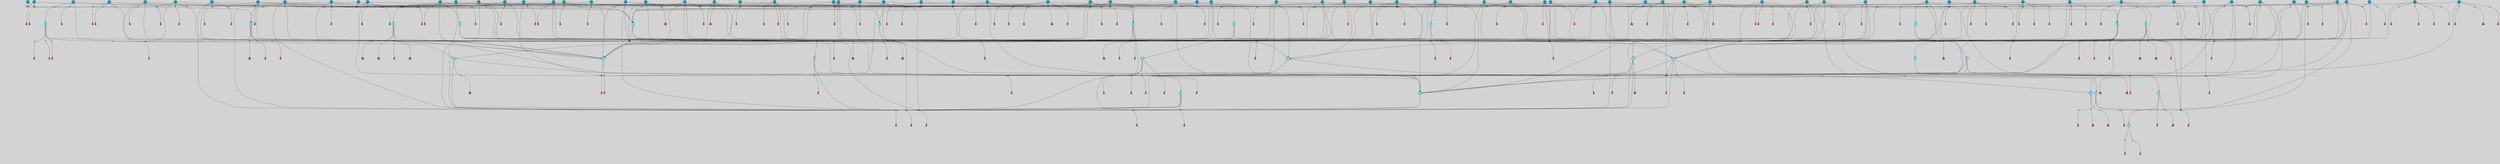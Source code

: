 // File exported with GEGELATI v1.3.1
// On the 2024-04-08 17:48:34
// With the File::TPGGraphDotExporter
digraph{
	graph[pad = "0.212, 0.055" bgcolor = lightgray]
	node[shape=circle style = filled label = ""]
		T3 [fillcolor="#66ddff"]
		T7 [fillcolor="#66ddff"]
		T9 [fillcolor="#66ddff"]
		T11 [fillcolor="#66ddff"]
		T24 [fillcolor="#66ddff"]
		T27 [fillcolor="#66ddff"]
		T54 [fillcolor="#66ddff"]
		T59 [fillcolor="#66ddff"]
		T82 [fillcolor="#66ddff"]
		T95 [fillcolor="#66ddff"]
		T129 [fillcolor="#66ddff"]
		T159 [fillcolor="#66ddff"]
		T176 [fillcolor="#66ddff"]
		T255 [fillcolor="#66ddff"]
		T267 [fillcolor="#66ddff"]
		T274 [fillcolor="#1199bb"]
		T300 [fillcolor="#66ddff"]
		T318 [fillcolor="#66ddff"]
		T319 [fillcolor="#66ddff"]
		T320 [fillcolor="#66ddff"]
		T321 [fillcolor="#66ddff"]
		T322 [fillcolor="#66ddff"]
		T323 [fillcolor="#66ddff"]
		T324 [fillcolor="#66ddff"]
		T344 [fillcolor="#1199bb"]
		T359 [fillcolor="#1199bb"]
		T374 [fillcolor="#1199bb"]
		T383 [fillcolor="#66ddff"]
		T390 [fillcolor="#1199bb"]
		T391 [fillcolor="#1199bb"]
		T412 [fillcolor="#1199bb"]
		T419 [fillcolor="#1199bb"]
		T422 [fillcolor="#1199bb"]
		T423 [fillcolor="#1199bb"]
		T424 [fillcolor="#1199bb"]
		T426 [fillcolor="#1199bb"]
		T427 [fillcolor="#1199bb"]
		T429 [fillcolor="#1199bb"]
		T430 [fillcolor="#1199bb"]
		T431 [fillcolor="#1199bb"]
		T432 [fillcolor="#1199bb"]
		T433 [fillcolor="#66ddff"]
		T434 [fillcolor="#1199bb"]
		T435 [fillcolor="#1199bb"]
		T436 [fillcolor="#1199bb"]
		T437 [fillcolor="#1199bb"]
		T438 [fillcolor="#1199bb"]
		T439 [fillcolor="#1199bb"]
		T440 [fillcolor="#1199bb"]
		T441 [fillcolor="#1199bb"]
		T442 [fillcolor="#1199bb"]
		T443 [fillcolor="#1199bb"]
		T445 [fillcolor="#1199bb"]
		T447 [fillcolor="#1199bb"]
		T449 [fillcolor="#1199bb"]
		T450 [fillcolor="#1199bb"]
		T451 [fillcolor="#66ddff"]
		T459 [fillcolor="#1199bb"]
		T462 [fillcolor="#1199bb"]
		T468 [fillcolor="#1199bb"]
		T471 [fillcolor="#1199bb"]
		T474 [fillcolor="#1199bb"]
		T494 [fillcolor="#1199bb"]
		T495 [fillcolor="#1199bb"]
		T497 [fillcolor="#1199bb"]
		T502 [fillcolor="#1199bb"]
		T503 [fillcolor="#1199bb"]
		T504 [fillcolor="#66ddff"]
		T505 [fillcolor="#1199bb"]
		T506 [fillcolor="#1199bb"]
		T509 [fillcolor="#1199bb"]
		T510 [fillcolor="#1199bb"]
		T511 [fillcolor="#1199bb"]
		T512 [fillcolor="#1199bb"]
		T513 [fillcolor="#1199bb"]
		T516 [fillcolor="#1199bb"]
		T526 [fillcolor="#1199bb"]
		T532 [fillcolor="#1199bb"]
		T537 [fillcolor="#1199bb"]
		T543 [fillcolor="#1199bb"]
		T544 [fillcolor="#1199bb"]
		T547 [fillcolor="#1199bb"]
		T551 [fillcolor="#1199bb"]
		T553 [fillcolor="#1199bb"]
		T555 [fillcolor="#1199bb"]
		T557 [fillcolor="#1199bb"]
		T560 [fillcolor="#1199bb"]
		T561 [fillcolor="#1199bb"]
		T562 [fillcolor="#1199bb"]
		T563 [fillcolor="#1199bb"]
		T564 [fillcolor="#1199bb"]
		T565 [fillcolor="#1199bb"]
		T567 [fillcolor="#1199bb"]
		T569 [fillcolor="#1199bb"]
		T570 [fillcolor="#1199bb"]
		T573 [fillcolor="#1199bb"]
		T575 [fillcolor="#1199bb"]
		T579 [fillcolor="#1199bb"]
		T580 [fillcolor="#1199bb"]
		T581 [fillcolor="#1199bb"]
		T582 [fillcolor="#1199bb"]
		T583 [fillcolor="#1199bb"]
		T584 [fillcolor="#1199bb"]
		P6122 [fillcolor="#cccccc" shape=point] //6|
		I6122 [shape=box style=invis label="6|1&2|6#1|7&#92;n10|7&2|0#1|5&#92;n9|4&0|1#2|2&#92;n8|6&0|0#1|0&#92;n"]
		P6122 -> I6122[style=invis]
		A4688 [fillcolor="#ff3366" shape=box margin=0.03 width=0 height=0 label="3"]
		T3 -> P6122 -> A4688
		P6123 [fillcolor="#cccccc" shape=point] //3|
		I6123 [shape=box style=invis label="7|6&2|4#0|2&#92;n10|3&2|7#1|4&#92;n11|6&0|4#0|1&#92;n7|1&0|0#2|6&#92;n7|6&0|3#2|6&#92;n4|0&2|6#0|1&#92;n4|4&2|5#0|2&#92;n4|6&0|4#2|7&#92;n10|0&2|3#1|5&#92;n2|6&0|5#0|2&#92;n1|0&2|3#0|7&#92;n1|6&2|0#0|5&#92;n6|2&0|1#0|7&#92;n9|2&0|3#2|7&#92;n5|3&0|6#0|6&#92;n1|7&2|5#2|3&#92;n8|1&2|7#0|6&#92;n1|0&2|5#2|1&#92;n7|1&2|2#2|5&#92;n7|4&2|6#0|3&#92;n"]
		P6123 -> I6123[style=invis]
		A4689 [fillcolor="#ff3366" shape=box margin=0.03 width=0 height=0 label="4"]
		T3 -> P6123 -> A4689
		P6124 [fillcolor="#cccccc" shape=point] //-3|
		I6124 [shape=box style=invis label="1|6&2|7#0|7&#92;n10|2&0|7#1|3&#92;n9|6&2|7#2|2&#92;n5|3&0|7#0|7&#92;n1|6&2|3#0|0&#92;n2|3&2|3#2|2&#92;n5|1&2|6#0|6&#92;n"]
		P6124 -> I6124[style=invis]
		A4690 [fillcolor="#ff3366" shape=box margin=0.03 width=0 height=0 label="7"]
		T7 -> P6124 -> A4690
		P6125 [fillcolor="#cccccc" shape=point] //5|
		I6125 [shape=box style=invis label="0|5&2|3#0|1&#92;n0|6&2|1#2|4&#92;n6|2&2|6#0|7&#92;n7|4&0|3#0|1&#92;n5|4&0|7#1|6&#92;n9|1&0|5#2|2&#92;n6|3&2|3#1|7&#92;n11|7&2|4#1|6&#92;n2|5&0|1#0|0&#92;n4|7&0|0#0|2&#92;n6|2&0|6#0|0&#92;n2|1&2|6#2|4&#92;n10|0&2|0#1|0&#92;n6|6&2|4#0|6&#92;n"]
		P6125 -> I6125[style=invis]
		A4691 [fillcolor="#ff3366" shape=box margin=0.03 width=0 height=0 label="8"]
		T7 -> P6125 -> A4691
		P6126 [fillcolor="#cccccc" shape=point] //-6|
		I6126 [shape=box style=invis label="11|1&0|7#2|0&#92;n10|4&0|1#1|0&#92;n4|3&2|4#2|1&#92;n0|5&2|0#0|0&#92;n6|1&0|0#0|3&#92;n8|2&2|0#0|4&#92;n11|4&2|0#1|6&#92;n7|0&2|6#2|3&#92;n5|3&2|6#2|0&#92;n2|0&2|0#0|4&#92;n"]
		P6126 -> I6126[style=invis]
		A4692 [fillcolor="#ff3366" shape=box margin=0.03 width=0 height=0 label="9"]
		T9 -> P6126 -> A4692
		P6127 [fillcolor="#cccccc" shape=point] //2|
		I6127 [shape=box style=invis label="6|3&2|7#1|4&#92;n8|6&0|0#2|5&#92;n2|1&0|2#0|3&#92;n8|7&0|6#0|4&#92;n2|1&2|0#0|1&#92;n0|0&2|2#2|3&#92;n6|6&0|7#2|1&#92;n6|1&0|7#2|6&#92;n5|4&2|7#0|4&#92;n0|3&0|4#2|0&#92;n11|0&2|0#2|5&#92;n4|5&2|5#2|4&#92;n5|7&0|6#0|4&#92;n9|7&2|5#0|3&#92;n5|4&2|1#0|3&#92;n5|3&0|1#1|7&#92;n0|4&0|3#2|5&#92;n"]
		P6127 -> I6127[style=invis]
		A4693 [fillcolor="#ff3366" shape=box margin=0.03 width=0 height=0 label="10"]
		T9 -> P6127 -> A4693
		P6128 [fillcolor="#cccccc" shape=point] //6|
		I6128 [shape=box style=invis label="3|0&2|7#2|2&#92;n3|2&0|4#2|5&#92;n5|1&0|2#1|0&#92;n8|7&0|1#2|0&#92;n8|5&0|3#0|6&#92;n0|2&0|2#2|3&#92;n1|5&2|5#0|5&#92;n5|6&0|6#0|7&#92;n6|7&0|0#2|6&#92;n1|2&2|3#0|0&#92;n7|7&2|3#0|4&#92;n0|7&2|7#0|6&#92;n1|0&2|2#2|7&#92;n4|4&0|1#0|0&#92;n"]
		P6128 -> I6128[style=invis]
		A4694 [fillcolor="#ff3366" shape=box margin=0.03 width=0 height=0 label="11"]
		T11 -> P6128 -> A4694
		P6129 [fillcolor="#cccccc" shape=point] //-4|
		I6129 [shape=box style=invis label="4|1&0|4#2|6&#92;n1|2&2|2#2|0&#92;n1|2&2|0#0|6&#92;n8|4&2|3#2|5&#92;n5|5&2|1#1|0&#92;n"]
		P6129 -> I6129[style=invis]
		A4695 [fillcolor="#ff3366" shape=box margin=0.03 width=0 height=0 label="12"]
		T11 -> P6129 -> A4695
		P6130 [fillcolor="#cccccc" shape=point] //1|
		I6130 [shape=box style=invis label="5|1&0|6#2|7&#92;n2|4&0|4#2|2&#92;n0|6&0|5#0|4&#92;n10|6&2|5#1|6&#92;n9|3&0|1#1|7&#92;n10|3&2|2#1|0&#92;n5|0&0|0#2|1&#92;n11|3&2|3#1|5&#92;n10|3&0|1#1|0&#92;n2|4&0|1#0|1&#92;n0|2&0|3#2|4&#92;n9|2&2|1#2|5&#92;n11|7&2|6#2|6&#92;n"]
		P6130 -> I6130[style=invis]
		T24 -> P6130 -> T7
		P6131 [fillcolor="#cccccc" shape=point] //5|
		I6131 [shape=box style=invis label="3|0&2|0#0|1&#92;n3|0&0|7#0|1&#92;n5|3&0|2#2|6&#92;n4|4&2|4#2|6&#92;n11|2&0|7#1|6&#92;n2|7&2|2#2|5&#92;n9|3&2|6#2|7&#92;n7|7&0|0#0|4&#92;n6|1&2|4#2|3&#92;n5|4&2|0#1|6&#92;n1|3&0|7#0|4&#92;n"]
		P6131 -> I6131[style=invis]
		A4696 [fillcolor="#ff3366" shape=box margin=0.03 width=0 height=0 label="7"]
		T24 -> P6131 -> A4696
		P6132 [fillcolor="#cccccc" shape=point] //-2|
		I6132 [shape=box style=invis label="4|1&0|4#0|3&#92;n4|2&0|5#2|0&#92;n5|5&2|6#0|5&#92;n1|4&0|1#0|2&#92;n6|3&2|7#1|5&#92;n0|4&2|0#0|3&#92;n8|5&2|5#1|2&#92;n10|7&2|7#1|1&#92;n3|4&0|0#2|1&#92;n3|6&2|5#2|5&#92;n8|3&0|1#0|7&#92;n10|0&2|7#1|3&#92;n4|1&2|4#0|1&#92;n9|3&2|0#0|4&#92;n3|6&2|0#0|4&#92;n1|2&0|6#2|1&#92;n4|0&2|1#2|2&#92;n"]
		P6132 -> I6132[style=invis]
		A4697 [fillcolor="#ff3366" shape=box margin=0.03 width=0 height=0 label="14"]
		T24 -> P6132 -> A4697
		P6133 [fillcolor="#cccccc" shape=point] //2|
		I6133 [shape=box style=invis label="9|1&2|3#0|1&#92;n5|2&2|0#2|4&#92;n3|6&2|5#2|7&#92;n7|0&2|5#0|4&#92;n1|2&0|3#0|5&#92;n7|3&2|7#0|0&#92;n"]
		P6133 -> I6133[style=invis]
		A4698 [fillcolor="#ff3366" shape=box margin=0.03 width=0 height=0 label="2"]
		T27 -> P6133 -> A4698
		P6134 [fillcolor="#cccccc" shape=point] //-6|
		I6134 [shape=box style=invis label="7|5&0|4#0|4&#92;n11|0&2|5#2|1&#92;n"]
		P6134 -> I6134[style=invis]
		A4699 [fillcolor="#ff3366" shape=box margin=0.03 width=0 height=0 label="3"]
		T27 -> P6134 -> A4699
		T27 -> P6123
		P6135 [fillcolor="#cccccc" shape=point] //0|
		I6135 [shape=box style=invis label="2|5&0|1#0|6&#92;n6|1&2|2#2|7&#92;n8|0&0|3#1|4&#92;n4|3&2|5#2|4&#92;n8|1&2|4#0|0&#92;n6|6&0|1#2|6&#92;n11|7&2|4#2|5&#92;n6|2&2|4#0|2&#92;n8|5&2|4#2|4&#92;n2|1&2|1#2|2&#92;n2|7&2|5#2|6&#92;n9|7&0|5#0|4&#92;n1|2&0|5#2|6&#92;n4|2&2|3#2|7&#92;n3|3&2|1#0|2&#92;n"]
		P6135 -> I6135[style=invis]
		A4700 [fillcolor="#ff3366" shape=box margin=0.03 width=0 height=0 label="5"]
		T27 -> P6135 -> A4700
		P6136 [fillcolor="#cccccc" shape=point] //0|
		I6136 [shape=box style=invis label="4|0&0|3#2|7&#92;n10|2&0|3#1|7&#92;n3|5&0|2#0|3&#92;n4|5&0|0#2|1&#92;n10|7&2|0#1|2&#92;n5|3&2|3#1|6&#92;n9|5&2|0#0|4&#92;n5|4&2|7#0|2&#92;n10|3&2|7#1|4&#92;n7|2&0|1#2|6&#92;n8|6&0|5#0|5&#92;n8|7&2|3#0|5&#92;n2|6&2|4#0|0&#92;n"]
		P6136 -> I6136[style=invis]
		A4701 [fillcolor="#ff3366" shape=box margin=0.03 width=0 height=0 label="5"]
		T27 -> P6136 -> A4701
		P6137 [fillcolor="#cccccc" shape=point] //8|
		I6137 [shape=box style=invis label="9|0&0|1#2|0&#92;n10|1&2|5#1|4&#92;n8|2&2|6#0|4&#92;n2|4&2|5#2|3&#92;n4|2&2|2#0|2&#92;n7|5&0|2#0|0&#92;n8|2&2|1#1|3&#92;n8|7&0|7#2|1&#92;n1|1&0|0#0|7&#92;n5|6&2|5#1|0&#92;n6|6&2|5#0|0&#92;n11|4&0|3#2|6&#92;n4|2&2|4#0|7&#92;n5|6&0|1#2|0&#92;n11|3&0|2#0|7&#92;n"]
		P6137 -> I6137[style=invis]
		A4702 [fillcolor="#ff3366" shape=box margin=0.03 width=0 height=0 label="6"]
		T54 -> P6137 -> A4702
		T54 -> P6131
		P6138 [fillcolor="#cccccc" shape=point] //-10|
		I6138 [shape=box style=invis label="3|6&0|0#0|4&#92;n4|1&2|4#0|1&#92;n5|1&0|1#0|4&#92;n5|5&2|6#0|5&#92;n6|5&0|6#0|3&#92;n11|1&2|0#0|1&#92;n0|7&2|0#0|3&#92;n1|2&0|6#0|1&#92;n8|0&0|4#2|0&#92;n0|4&0|7#2|7&#92;n7|0&2|7#1|3&#92;n3|1&0|5#2|5&#92;n5|1&0|4#0|3&#92;n2|2&0|2#0|0&#92;n8|3&0|1#0|7&#92;n3|0&0|3#0|5&#92;n7|2&0|5#2|0&#92;n6|3&2|7#1|5&#92;n4|7&2|7#2|1&#92;n"]
		P6138 -> I6138[style=invis]
		A4703 [fillcolor="#ff3366" shape=box margin=0.03 width=0 height=0 label="14"]
		T54 -> P6138 -> A4703
		T54 -> P6125
		P6139 [fillcolor="#cccccc" shape=point] //8|
		I6139 [shape=box style=invis label="9|0&0|1#2|0&#92;n10|1&2|5#1|4&#92;n8|2&2|6#0|4&#92;n4|5&0|3#0|1&#92;n2|4&2|5#2|3&#92;n4|2&2|2#0|2&#92;n7|5&0|2#0|0&#92;n8|2&2|1#1|3&#92;n8|7&0|7#2|1&#92;n1|1&0|0#0|7&#92;n5|6&2|5#1|0&#92;n6|3&2|5#0|0&#92;n11|4&0|3#2|6&#92;n1|2&2|4#0|7&#92;n5|6&0|1#2|0&#92;n11|3&0|2#0|7&#92;n"]
		P6139 -> I6139[style=invis]
		A4704 [fillcolor="#ff3366" shape=box margin=0.03 width=0 height=0 label="6"]
		T59 -> P6139 -> A4704
		T59 -> P6131
		T59 -> P6126
		T59 -> P6131
		P6140 [fillcolor="#cccccc" shape=point] //6|
		I6140 [shape=box style=invis label="7|0&2|5#1|2&#92;n10|6&2|1#1|3&#92;n7|5&0|2#0|7&#92;n10|7&0|1#1|5&#92;n4|6&2|5#0|5&#92;n4|4&0|7#2|7&#92;n"]
		P6140 -> I6140[style=invis]
		A4705 [fillcolor="#ff3366" shape=box margin=0.03 width=0 height=0 label="7"]
		T82 -> P6140 -> A4705
		P6141 [fillcolor="#cccccc" shape=point] //6|
		I6141 [shape=box style=invis label="0|5&2|3#0|1&#92;n0|6&2|1#2|4&#92;n9|1&0|5#2|2&#92;n7|4&0|3#0|1&#92;n5|4&0|7#1|6&#92;n2|5&0|1#0|0&#92;n6|3&2|3#1|7&#92;n11|7&2|4#1|6&#92;n6|2&2|6#0|1&#92;n4|7&0|0#0|2&#92;n6|2&0|6#0|0&#92;n9|1&2|6#2|4&#92;n10|0&2|0#1|0&#92;n6|6&2|4#0|6&#92;n"]
		P6141 -> I6141[style=invis]
		A4706 [fillcolor="#ff3366" shape=box margin=0.03 width=0 height=0 label="8"]
		T82 -> P6141 -> A4706
		T82 -> P6126
		P6142 [fillcolor="#cccccc" shape=point] //4|
		I6142 [shape=box style=invis label="4|3&0|6#0|3&#92;n5|7&2|3#2|2&#92;n5|6&0|7#1|2&#92;n1|4&2|6#0|3&#92;n8|4&2|1#2|5&#92;n9|5&2|4#1|4&#92;n2|4&0|5#0|7&#92;n10|0&0|6#1|3&#92;n3|0&0|6#0|2&#92;n2|7&2|7#2|6&#92;n5|2&0|5#1|5&#92;n10|4&2|5#1|7&#92;n4|0&0|4#2|4&#92;n11|1&0|4#2|6&#92;n10|6&2|0#1|4&#92;n9|7&0|3#1|4&#92;n4|5&2|7#0|6&#92;n11|5&2|6#2|3&#92;n0|3&0|5#0|1&#92;n"]
		P6142 -> I6142[style=invis]
		A4707 [fillcolor="#ff3366" shape=box margin=0.03 width=0 height=0 label="13"]
		T95 -> P6142 -> A4707
		P6143 [fillcolor="#cccccc" shape=point] //8|
		I6143 [shape=box style=invis label="9|7&0|5#2|5&#92;n3|3&2|3#0|2&#92;n9|5&2|2#1|0&#92;n2|3&0|6#0|3&#92;n4|4&2|5#2|7&#92;n11|3&2|0#1|5&#92;n6|6&2|1#2|2&#92;n4|6&0|1#2|2&#92;n2|5&2|7#2|2&#92;n7|7&2|2#2|3&#92;n6|5&0|3#2|6&#92;n6|7&0|6#0|2&#92;n"]
		P6143 -> I6143[style=invis]
		A4708 [fillcolor="#ff3366" shape=box margin=0.03 width=0 height=0 label="14"]
		T95 -> P6143 -> A4708
		P6144 [fillcolor="#cccccc" shape=point] //2|
		I6144 [shape=box style=invis label="4|1&0|4#2|6&#92;n5|5&2|1#1|0&#92;n1|0&2|0#0|6&#92;n8|4&2|3#2|5&#92;n"]
		P6144 -> I6144[style=invis]
		T95 -> P6144 -> T11
		P6145 [fillcolor="#cccccc" shape=point] //-9|
		I6145 [shape=box style=invis label="2|0&2|0#2|1&#92;n4|4&2|4#2|6&#92;n9|1&0|3#1|7&#92;n5|3&0|2#2|6&#92;n2|7&2|2#2|5&#92;n5|4&2|0#1|6&#92;n3|0&0|7#0|1&#92;n1|3&0|7#0|4&#92;n11|6&2|2#0|7&#92;n7|7&0|0#0|4&#92;n11|0&0|7#1|6&#92;n9|3&2|6#2|7&#92;n"]
		P6145 -> I6145[style=invis]
		A4709 [fillcolor="#ff3366" shape=box margin=0.03 width=0 height=0 label="7"]
		T95 -> P6145 -> A4709
		P6146 [fillcolor="#cccccc" shape=point] //-8|
		I6146 [shape=box style=invis label="7|5&0|4#2|4&#92;n"]
		P6146 -> I6146[style=invis]
		A4710 [fillcolor="#ff3366" shape=box margin=0.03 width=0 height=0 label="3"]
		T95 -> P6146 -> A4710
		T129 -> P6137
		T129 -> P6131
		P6147 [fillcolor="#cccccc" shape=point] //10|
		I6147 [shape=box style=invis label="4|5&2|7#2|1&#92;n1|7&2|3#0|6&#92;n3|5&2|2#0|3&#92;n10|3&0|7#1|4&#92;n7|1&0|4#2|6&#92;n10|2&0|3#1|7&#92;n9|5&2|0#0|4&#92;n4|0&0|3#2|7&#92;n11|4&2|6#1|2&#92;n5|4&2|7#0|2&#92;n2|6&2|4#0|0&#92;n6|5&0|7#2|1&#92;n5|3&2|3#1|6&#92;n10|7&2|0#1|2&#92;n"]
		P6147 -> I6147[style=invis]
		A4711 [fillcolor="#ff3366" shape=box margin=0.03 width=0 height=0 label="5"]
		T129 -> P6147 -> A4711
		P6148 [fillcolor="#cccccc" shape=point] //5|
		I6148 [shape=box style=invis label="9|4&2|3#1|3&#92;n0|4&2|4#0|5&#92;n6|1&2|6#2|5&#92;n4|0&0|5#2|0&#92;n"]
		P6148 -> I6148[style=invis]
		A4712 [fillcolor="#ff3366" shape=box margin=0.03 width=0 height=0 label="7"]
		T129 -> P6148 -> A4712
		P6149 [fillcolor="#cccccc" shape=point] //6|
		I6149 [shape=box style=invis label="9|4&2|7#0|6&#92;n8|4&0|1#1|0&#92;n1|3&0|0#2|1&#92;n2|4&0|6#2|2&#92;n5|1&2|5#0|7&#92;n3|0&0|3#2|6&#92;n2|2&2|6#0|2&#92;n8|4&0|4#2|2&#92;n5|1&2|4#0|3&#92;n9|4&0|6#0|6&#92;n5|0&2|2#1|5&#92;n11|7&0|0#1|1&#92;n0|4&0|3#0|3&#92;n7|7&2|4#2|5&#92;n1|5&0|1#2|1&#92;n"]
		P6149 -> I6149[style=invis]
		A4713 [fillcolor="#ff3366" shape=box margin=0.03 width=0 height=0 label="1"]
		T129 -> P6149 -> A4713
		P6150 [fillcolor="#cccccc" shape=point] //7|
		I6150 [shape=box style=invis label="7|0&2|1#2|0&#92;n9|7&2|1#1|7&#92;n8|2&0|1#1|0&#92;n6|6&0|2#1|1&#92;n2|2&0|5#0|0&#92;n5|7&0|0#2|1&#92;n5|1&2|5#1|5&#92;n4|7&2|4#2|3&#92;n10|5&2|2#1|5&#92;n1|3&2|2#2|0&#92;n10|2&2|6#1|5&#92;n"]
		P6150 -> I6150[style=invis]
		A4714 [fillcolor="#ff3366" shape=box margin=0.03 width=0 height=0 label="1"]
		T159 -> P6150 -> A4714
		P6151 [fillcolor="#cccccc" shape=point] //7|
		I6151 [shape=box style=invis label="7|4&2|7#0|4&#92;n4|6&0|1#2|5&#92;n2|1&2|3#0|0&#92;n4|3&2|0#0|1&#92;n0|0&2|7#2|7&#92;n7|7&0|5#2|3&#92;n5|0&2|1#2|2&#92;n10|0&0|4#1|2&#92;n4|4&0|7#0|0&#92;n6|7&0|2#0|1&#92;n1|4&2|5#0|4&#92;n"]
		P6151 -> I6151[style=invis]
		A4715 [fillcolor="#ff3366" shape=box margin=0.03 width=0 height=0 label="0"]
		T159 -> P6151 -> A4715
		P6152 [fillcolor="#cccccc" shape=point] //5|
		I6152 [shape=box style=invis label="0|5&2|3#0|1&#92;n0|6&2|1#2|4&#92;n6|2&2|6#0|7&#92;n9|0&2|7#1|1&#92;n7|4&0|3#0|1&#92;n11|7&2|4#1|6&#92;n9|1&0|5#2|2&#92;n5|4&0|7#1|6&#92;n2|5&0|1#0|0&#92;n4|7&0|0#0|2&#92;n6|2&0|6#0|0&#92;n2|1&2|6#2|4&#92;n10|0&0|0#1|0&#92;n6|6&2|4#0|6&#92;n"]
		P6152 -> I6152[style=invis]
		T159 -> P6152 -> T129
		P6153 [fillcolor="#cccccc" shape=point] //3|
		I6153 [shape=box style=invis label="4|7&0|7#2|7&#92;n11|5&2|6#0|2&#92;n5|5&2|6#2|0&#92;n3|2&0|6#0|3&#92;n10|2&2|5#1|5&#92;n9|4&2|3#1|5&#92;n2|5&2|7#2|4&#92;n11|3&2|5#1|0&#92;n7|0&0|7#2|1&#92;n1|2&0|5#0|1&#92;n"]
		P6153 -> I6153[style=invis]
		A4716 [fillcolor="#ff3366" shape=box margin=0.03 width=0 height=0 label="5"]
		T176 -> P6153 -> A4716
		P6154 [fillcolor="#cccccc" shape=point] //2|
		I6154 [shape=box style=invis label="7|1&0|6#0|1&#92;n5|2&2|5#1|6&#92;n10|1&2|1#1|1&#92;n4|7&0|4#2|2&#92;n11|7&0|4#2|7&#92;n5|0&0|5#1|7&#92;n8|2&0|5#2|4&#92;n10|0&2|6#1|6&#92;n5|1&0|1#2|3&#92;n1|6&2|0#0|1&#92;n9|6&2|2#1|4&#92;n3|4&2|3#0|0&#92;n10|1&0|1#1|0&#92;n2|2&0|1#2|1&#92;n3|1&2|7#0|3&#92;n"]
		P6154 -> I6154[style=invis]
		A4717 [fillcolor="#ff3366" shape=box margin=0.03 width=0 height=0 label="10"]
		T176 -> P6154 -> A4717
		P6155 [fillcolor="#cccccc" shape=point] //-1|
		I6155 [shape=box style=invis label="1|7&2|1#0|6&#92;n8|1&2|3#0|5&#92;n10|6&2|7#1|0&#92;n1|7&2|5#0|2&#92;n0|3&0|3#2|2&#92;n3|5&0|1#0|0&#92;n3|5&0|2#0|3&#92;n1|5&2|0#0|4&#92;n5|7&2|2#2|5&#92;n4|0&2|3#0|3&#92;n"]
		P6155 -> I6155[style=invis]
		T176 -> P6155 -> T3
		P6156 [fillcolor="#cccccc" shape=point] //-3|
		I6156 [shape=box style=invis label="6|3&2|4#1|4&#92;n5|3&0|1#1|7&#92;n2|1&0|2#2|3&#92;n8|7&0|6#0|4&#92;n2|1&2|0#0|1&#92;n0|0&2|2#2|3&#92;n6|1&0|7#2|6&#92;n5|7&0|2#0|4&#92;n0|3&0|4#2|0&#92;n11|0&2|0#2|5&#92;n6|0&2|0#1|4&#92;n8|6&0|2#2|5&#92;n5|4&2|1#0|3&#92;n9|7&2|5#0|3&#92;n5|4&2|7#0|4&#92;n"]
		P6156 -> I6156[style=invis]
		A4718 [fillcolor="#ff3366" shape=box margin=0.03 width=0 height=0 label="10"]
		T176 -> P6156 -> A4718
		P6157 [fillcolor="#cccccc" shape=point] //4|
		I6157 [shape=box style=invis label="7|1&0|6#0|1&#92;n5|2&2|5#1|6&#92;n10|1&2|1#1|1&#92;n9|6&2|2#1|4&#92;n4|7&0|4#2|2&#92;n9|6&0|4#1|1&#92;n10|0&2|6#1|6&#92;n5|1&0|1#2|3&#92;n1|6&2|0#0|1&#92;n8|2&0|5#2|4&#92;n3|4&2|3#0|0&#92;n10|1&0|5#1|0&#92;n2|2&0|1#2|1&#92;n3|1&2|7#0|3&#92;n"]
		P6157 -> I6157[style=invis]
		A4719 [fillcolor="#ff3366" shape=box margin=0.03 width=0 height=0 label="10"]
		T176 -> P6157 -> A4719
		T255 -> P6155
		P6158 [fillcolor="#cccccc" shape=point] //-9|
		I6158 [shape=box style=invis label="7|1&0|0#2|6&#92;n1|6&0|4#2|7&#92;n7|6&2|4#0|2&#92;n10|7&2|1#1|3&#92;n7|6&0|3#2|6&#92;n4|0&2|2#2|1&#92;n1|0&0|5#2|3&#92;n6|1&2|6#1|1&#92;n7|4&2|6#1|0&#92;n9|5&0|1#0|2&#92;n9|2&0|3#0|7&#92;n6|0&2|7#0|6&#92;n10|5&2|3#1|5&#92;n10|0&2|7#1|4&#92;n1|0&2|3#0|7&#92;n5|2&0|6#0|6&#92;n2|6&0|1#0|2&#92;n7|4&2|5#0|3&#92;n3|6&2|4#0|5&#92;n1|6&2|0#0|5&#92;n"]
		P6158 -> I6158[style=invis]
		A4720 [fillcolor="#ff3366" shape=box margin=0.03 width=0 height=0 label="4"]
		T255 -> P6158 -> A4720
		P6159 [fillcolor="#cccccc" shape=point] //7|
		I6159 [shape=box style=invis label="9|6&2|6#1|3&#92;n9|7&2|0#1|7&#92;n3|0&2|0#0|0&#92;n1|6&0|0#0|4&#92;n7|4&0|3#0|1&#92;n"]
		P6159 -> I6159[style=invis]
		A4721 [fillcolor="#ff3366" shape=box margin=0.03 width=0 height=0 label="12"]
		T255 -> P6159 -> A4721
		P6160 [fillcolor="#cccccc" shape=point] //-9|
		I6160 [shape=box style=invis label="11|5&0|0#2|6&#92;n8|5&2|3#2|1&#92;n7|1&0|6#1|3&#92;n11|4&0|2#0|1&#92;n9|0&2|7#1|6&#92;n10|1&0|3#1|6&#92;n0|3&0|4#2|5&#92;n5|7&2|3#1|6&#92;n2|0&2|1#0|7&#92;n"]
		P6160 -> I6160[style=invis]
		A4722 [fillcolor="#ff3366" shape=box margin=0.03 width=0 height=0 label="2"]
		T255 -> P6160 -> A4722
		P6161 [fillcolor="#cccccc" shape=point] //-7|
		I6161 [shape=box style=invis label="9|1&2|7#2|1&#92;n7|0&2|0#2|7&#92;n2|3&2|3#2|2&#92;n8|5&2|1#0|3&#92;n5|5&0|7#0|1&#92;n1|6&2|7#0|7&#92;n10|2&0|7#1|3&#92;n6|4&2|2#2|4&#92;n0|6&2|5#0|2&#92;n"]
		P6161 -> I6161[style=invis]
		A4723 [fillcolor="#ff3366" shape=box margin=0.03 width=0 height=0 label="7"]
		T255 -> P6161 -> A4723
		P6162 [fillcolor="#cccccc" shape=point] //-9|
		I6162 [shape=box style=invis label="4|7&2|6#0|5&#92;n11|3&0|2#2|6&#92;n10|2&2|4#1|6&#92;n3|0&2|6#2|7&#92;n4|3&0|5#0|7&#92;n2|3&0|7#0|7&#92;n10|6&0|7#1|5&#92;n10|1&2|2#1|1&#92;n1|7&0|3#2|6&#92;n"]
		P6162 -> I6162[style=invis]
		A4724 [fillcolor="#ff3366" shape=box margin=0.03 width=0 height=0 label="4"]
		T267 -> P6162 -> A4724
		T267 -> P6131
		P6163 [fillcolor="#cccccc" shape=point] //-10|
		I6163 [shape=box style=invis label="4|2&2|0#2|4&#92;n7|3&2|7#0|0&#92;n11|5&2|2#0|2&#92;n9|6&2|3#0|1&#92;n0|0&2|2#0|5&#92;n2|3&2|1#2|0&#92;n"]
		P6163 -> I6163[style=invis]
		A4725 [fillcolor="#ff3366" shape=box margin=0.03 width=0 height=0 label="2"]
		T267 -> P6163 -> A4725
		P6164 [fillcolor="#cccccc" shape=point] //-2|
		I6164 [shape=box style=invis label="5|2&2|0#2|4&#92;n9|1&2|3#0|1&#92;n3|6&2|5#2|7&#92;n7|0&2|1#0|4&#92;n1|2&0|3#0|5&#92;n7|3&2|7#0|0&#92;n"]
		P6164 -> I6164[style=invis]
		A4726 [fillcolor="#ff3366" shape=box margin=0.03 width=0 height=0 label="2"]
		T267 -> P6164 -> A4726
		P6165 [fillcolor="#cccccc" shape=point] //-9|
		I6165 [shape=box style=invis label="4|1&0|4#2|6&#92;n11|0&2|0#0|6&#92;n8|4&2|3#2|5&#92;n6|0&0|3#0|1&#92;n"]
		P6165 -> I6165[style=invis]
		T267 -> P6165 -> T11
		T274 -> P6155
		P6166 [fillcolor="#cccccc" shape=point] //-2|
		I6166 [shape=box style=invis label="7|1&0|0#2|6&#92;n5|2&0|6#0|6&#92;n7|6&2|4#0|2&#92;n10|7&2|1#1|3&#92;n7|6&0|3#2|6&#92;n4|0&2|2#2|1&#92;n1|0&0|5#2|3&#92;n6|1&2|6#1|1&#92;n7|4&2|6#1|0&#92;n7|4&2|5#0|3&#92;n9|2&0|3#0|7&#92;n6|0&2|7#0|7&#92;n10|5&2|3#1|5&#92;n10|0&2|7#1|4&#92;n1|0&2|3#0|7&#92;n1|6&0|1#2|7&#92;n2|6&0|1#0|2&#92;n9|5&0|1#0|2&#92;n3|6&2|4#0|5&#92;n1|6&2|0#0|5&#92;n"]
		P6166 -> I6166[style=invis]
		A4727 [fillcolor="#ff3366" shape=box margin=0.03 width=0 height=0 label="4"]
		T274 -> P6166 -> A4727
		T274 -> P6161
		P6167 [fillcolor="#cccccc" shape=point] //9|
		I6167 [shape=box style=invis label="2|3&0|1#0|2&#92;n1|6&0|2#2|7&#92;n6|0&2|7#0|6&#92;n10|7&2|1#1|3&#92;n7|4&2|6#1|0&#92;n1|1&0|5#2|3&#92;n4|0&2|2#2|1&#92;n6|1&2|6#1|1&#92;n7|6&0|3#2|6&#92;n9|5&0|1#0|2&#92;n9|2&0|3#0|7&#92;n7|6&0|4#0|2&#92;n10|5&2|3#1|5&#92;n10|0&2|7#1|4&#92;n1|0&2|3#0|7&#92;n5|2&0|6#0|6&#92;n7|1&0|0#2|6&#92;n7|4&2|5#0|3&#92;n3|6&2|4#0|5&#92;n1|6&2|0#0|5&#92;n"]
		P6167 -> I6167[style=invis]
		A4728 [fillcolor="#ff3366" shape=box margin=0.03 width=0 height=0 label="4"]
		T274 -> P6167 -> A4728
		P6168 [fillcolor="#cccccc" shape=point] //-2|
		I6168 [shape=box style=invis label="8|4&2|1#2|5&#92;n4|1&2|7#2|1&#92;n5|7&2|3#2|2&#92;n10|4&2|5#1|7&#92;n10|0&2|6#1|3&#92;n4|5&2|7#0|6&#92;n9|5&2|4#0|4&#92;n2|4&0|5#0|7&#92;n11|1&2|4#2|6&#92;n1|4&2|6#0|3&#92;n2|7&2|7#2|6&#92;n3|0&0|6#0|2&#92;n4|0&0|4#2|4&#92;n4|4&2|6#0|7&#92;n10|6&2|0#1|4&#92;n9|7&0|3#1|4&#92;n5|6&0|7#1|2&#92;n11|5&2|6#0|3&#92;n0|3&0|5#0|1&#92;n"]
		P6168 -> I6168[style=invis]
		T274 -> P6168 -> T9
		P6169 [fillcolor="#cccccc" shape=point] //-2|
		I6169 [shape=box style=invis label="8|4&2|1#2|5&#92;n5|7&2|3#1|2&#92;n10|4&2|5#1|7&#92;n10|0&2|6#1|3&#92;n11|1&2|4#2|6&#92;n9|5&2|4#0|4&#92;n2|4&0|5#0|7&#92;n4|5&2|7#0|6&#92;n1|4&2|6#0|3&#92;n2|7&2|7#2|6&#92;n3|0&0|6#0|2&#92;n0|7&0|5#0|1&#92;n0|4&2|1#0|0&#92;n4|4&2|6#0|7&#92;n7|2&2|6#2|6&#92;n11|5&2|6#0|3&#92;n9|7&0|3#1|4&#92;n5|6&0|7#1|2&#92;n10|6&2|0#1|4&#92;n4|0&0|4#2|4&#92;n"]
		P6169 -> I6169[style=invis]
		T300 -> P6169 -> T59
		P6170 [fillcolor="#cccccc" shape=point] //10|
		I6170 [shape=box style=invis label="2|6&2|4#0|0&#92;n1|7&2|3#0|6&#92;n3|5&2|2#0|3&#92;n10|3&0|4#1|4&#92;n7|1&0|4#2|6&#92;n10|2&0|3#1|7&#92;n9|5&2|0#0|4&#92;n4|0&0|3#2|7&#92;n11|4&2|6#1|2&#92;n5|4&2|7#0|2&#92;n4|5&2|7#2|1&#92;n6|5&0|7#2|1&#92;n5|3&2|3#1|6&#92;n10|7&2|0#1|2&#92;n"]
		P6170 -> I6170[style=invis]
		A4729 [fillcolor="#ff3366" shape=box margin=0.03 width=0 height=0 label="5"]
		T300 -> P6170 -> A4729
		T300 -> P6162
		P6171 [fillcolor="#cccccc" shape=point] //-4|
		I6171 [shape=box style=invis label="4|1&0|4#2|6&#92;n1|2&2|2#2|0&#92;n1|2&2|0#0|6&#92;n8|4&2|3#2|5&#92;n5|5&2|1#1|0&#92;n"]
		P6171 -> I6171[style=invis]
		A4730 [fillcolor="#ff3366" shape=box margin=0.03 width=0 height=0 label="12"]
		T321 -> P6171 -> A4730
		P6172 [fillcolor="#cccccc" shape=point] //6|
		I6172 [shape=box style=invis label="3|0&2|7#2|2&#92;n3|2&0|4#2|5&#92;n5|1&0|2#1|0&#92;n8|7&0|1#2|0&#92;n8|5&0|3#0|6&#92;n0|2&0|2#2|3&#92;n1|5&2|5#0|5&#92;n5|6&0|6#0|7&#92;n6|7&0|0#2|6&#92;n1|2&2|3#0|0&#92;n7|7&2|3#0|4&#92;n0|7&2|7#0|6&#92;n1|0&2|2#2|7&#92;n4|4&0|1#0|0&#92;n"]
		P6172 -> I6172[style=invis]
		A4731 [fillcolor="#ff3366" shape=box margin=0.03 width=0 height=0 label="11"]
		T321 -> P6172 -> A4731
		P6173 [fillcolor="#cccccc" shape=point] //2|
		I6173 [shape=box style=invis label="4|1&0|4#2|6&#92;n5|5&2|1#1|0&#92;n1|0&2|0#0|6&#92;n8|4&2|3#2|5&#92;n"]
		P6173 -> I6173[style=invis]
		T323 -> P6173 -> T321
		P6174 [fillcolor="#cccccc" shape=point] //-3|
		I6174 [shape=box style=invis label="8|1&2|3#0|5&#92;n0|6&0|5#0|5&#92;n3|7&2|1#0|6&#92;n3|5&0|1#0|0&#92;n9|5&2|0#0|4&#92;n3|5&0|2#0|3&#92;n10|6&2|4#1|0&#92;n9|4&2|7#2|6&#92;n1|7&2|5#2|2&#92;n"]
		P6174 -> I6174[style=invis]
		A4732 [fillcolor="#ff3366" shape=box margin=0.03 width=0 height=0 label="5"]
		T318 -> P6174 -> A4732
		P6175 [fillcolor="#cccccc" shape=point] //0|
		I6175 [shape=box style=invis label="2|5&0|1#0|6&#92;n6|1&2|2#2|7&#92;n8|0&0|3#1|4&#92;n4|3&2|5#2|4&#92;n8|1&2|4#0|0&#92;n6|6&0|1#2|6&#92;n11|7&2|4#2|5&#92;n6|2&2|4#0|2&#92;n8|5&2|4#2|4&#92;n2|1&2|1#2|2&#92;n2|7&2|5#2|6&#92;n9|7&0|5#0|4&#92;n1|2&0|5#2|6&#92;n4|2&2|3#2|7&#92;n3|3&2|1#0|2&#92;n"]
		P6175 -> I6175[style=invis]
		A4733 [fillcolor="#ff3366" shape=box margin=0.03 width=0 height=0 label="5"]
		T318 -> P6175 -> A4733
		P6176 [fillcolor="#cccccc" shape=point] //-2|
		I6176 [shape=box style=invis label="11|7&2|0#1|7&#92;n4|3&0|1#2|5&#92;n0|4&2|4#2|7&#92;n1|6&0|0#0|4&#92;n4|0&0|0#0|5&#92;n0|6&2|3#2|0&#92;n9|6&2|5#1|3&#92;n0|7&2|1#2|5&#92;n4|4&0|5#0|1&#92;n10|4&0|0#1|0&#92;n"]
		P6176 -> I6176[style=invis]
		A4734 [fillcolor="#ff3366" shape=box margin=0.03 width=0 height=0 label="12"]
		T323 -> P6176 -> A4734
		P6177 [fillcolor="#cccccc" shape=point] //5|
		I6177 [shape=box style=invis label="8|1&2|6#0|6&#92;n3|0&0|7#0|1&#92;n11|3&0|2#2|6&#92;n4|4&2|4#2|6&#92;n11|2&0|7#1|6&#92;n2|7&2|2#2|5&#92;n7|7&0|0#0|4&#92;n6|1&2|4#2|3&#92;n5|4&2|0#1|6&#92;n3|0&2|0#0|1&#92;n1|3&0|7#0|4&#92;n"]
		P6177 -> I6177[style=invis]
		A4735 [fillcolor="#ff3366" shape=box margin=0.03 width=0 height=0 label="7"]
		T319 -> P6177 -> A4735
		P6178 [fillcolor="#cccccc" shape=point] //7|
		I6178 [shape=box style=invis label="7|0&2|1#2|0&#92;n9|7&2|1#1|7&#92;n8|2&0|1#1|0&#92;n6|6&0|2#1|1&#92;n2|2&0|5#0|0&#92;n5|7&0|0#2|1&#92;n5|1&2|5#1|5&#92;n4|7&2|4#2|3&#92;n10|5&2|2#1|5&#92;n1|3&2|2#2|0&#92;n10|2&2|6#1|5&#92;n"]
		P6178 -> I6178[style=invis]
		A4736 [fillcolor="#ff3366" shape=box margin=0.03 width=0 height=0 label="1"]
		T319 -> P6178 -> A4736
		P6179 [fillcolor="#cccccc" shape=point] //-2|
		I6179 [shape=box style=invis label="4|1&0|4#0|3&#92;n4|2&0|5#2|0&#92;n5|5&2|6#0|5&#92;n1|4&0|1#0|2&#92;n6|3&2|7#1|5&#92;n0|4&2|0#0|3&#92;n8|5&2|5#1|2&#92;n10|7&2|7#1|1&#92;n3|4&0|0#2|1&#92;n3|6&2|5#2|5&#92;n8|3&0|1#0|7&#92;n10|0&2|7#1|3&#92;n4|1&2|4#0|1&#92;n9|3&2|0#0|4&#92;n3|6&2|0#0|4&#92;n1|2&0|6#2|1&#92;n4|0&2|1#2|2&#92;n"]
		P6179 -> I6179[style=invis]
		A4737 [fillcolor="#ff3366" shape=box margin=0.03 width=0 height=0 label="14"]
		T320 -> P6179 -> A4737
		P6180 [fillcolor="#cccccc" shape=point] //-3|
		I6180 [shape=box style=invis label="3|7&0|0#0|2&#92;n11|5&0|1#1|1&#92;n4|1&0|6#2|6&#92;n4|0&0|1#0|5&#92;n"]
		P6180 -> I6180[style=invis]
		T319 -> P6180 -> T320
		P6181 [fillcolor="#cccccc" shape=point] //-3|
		I6181 [shape=box style=invis label="1|6&2|7#0|7&#92;n10|2&0|7#1|3&#92;n9|6&2|7#2|2&#92;n5|3&0|7#0|7&#92;n1|6&2|3#0|0&#92;n2|3&2|3#2|2&#92;n5|1&2|6#0|6&#92;n"]
		P6181 -> I6181[style=invis]
		A4738 [fillcolor="#ff3366" shape=box margin=0.03 width=0 height=0 label="7"]
		T322 -> P6181 -> A4738
		P6182 [fillcolor="#cccccc" shape=point] //-3|
		I6182 [shape=box style=invis label="7|2&2|4#0|2&#92;n4|1&2|6#0|1&#92;n11|6&0|4#0|1&#92;n7|1&0|0#2|6&#92;n6|2&0|1#0|7&#92;n10|3&2|7#1|4&#92;n3|5&2|3#0|1&#92;n4|4&2|5#0|2&#92;n4|6&0|4#2|7&#92;n2|5&0|5#0|2&#92;n10|0&2|3#1|4&#92;n0|1&2|7#0|6&#92;n7|6&0|3#2|6&#92;n1|3&0|6#2|0&#92;n5|3&0|6#0|6&#92;n1|4&2|5#2|3&#92;n1|6&2|0#0|5&#92;n9|2&0|3#2|7&#92;n7|1&2|2#2|5&#92;n"]
		P6182 -> I6182[style=invis]
		T323 -> P6182 -> T319
		P6183 [fillcolor="#cccccc" shape=point] //1|
		I6183 [shape=box style=invis label="5|1&0|6#2|7&#92;n2|4&0|4#2|2&#92;n0|6&0|5#0|4&#92;n10|6&2|5#1|6&#92;n9|3&0|1#1|7&#92;n10|3&2|2#1|0&#92;n5|0&0|0#2|1&#92;n11|3&2|3#1|5&#92;n10|3&0|1#1|0&#92;n2|4&0|1#0|1&#92;n0|2&0|3#2|4&#92;n9|2&2|1#2|5&#92;n11|7&2|6#2|6&#92;n"]
		P6183 -> I6183[style=invis]
		T320 -> P6183 -> T322
		P6184 [fillcolor="#cccccc" shape=point] //5|
		I6184 [shape=box style=invis label="0|5&2|3#0|1&#92;n0|6&2|1#2|4&#92;n6|2&2|6#0|7&#92;n7|4&0|3#0|1&#92;n5|4&0|7#1|6&#92;n9|1&0|5#2|2&#92;n6|3&2|3#1|7&#92;n11|7&2|4#1|6&#92;n2|5&0|1#0|0&#92;n4|7&0|0#0|2&#92;n6|2&0|6#0|0&#92;n2|1&2|6#2|4&#92;n10|0&2|0#1|0&#92;n6|6&2|4#0|6&#92;n"]
		P6184 -> I6184[style=invis]
		A4739 [fillcolor="#ff3366" shape=box margin=0.03 width=0 height=0 label="8"]
		T322 -> P6184 -> A4739
		P6185 [fillcolor="#cccccc" shape=point] //5|
		I6185 [shape=box style=invis label="3|0&2|0#0|1&#92;n3|0&0|7#0|1&#92;n5|3&0|2#2|6&#92;n4|4&2|4#2|6&#92;n11|2&0|7#1|6&#92;n2|7&2|2#2|5&#92;n9|3&2|6#2|7&#92;n7|7&0|0#0|4&#92;n6|1&2|4#2|3&#92;n5|4&2|0#1|6&#92;n1|3&0|7#0|4&#92;n"]
		P6185 -> I6185[style=invis]
		A4740 [fillcolor="#ff3366" shape=box margin=0.03 width=0 height=0 label="7"]
		T320 -> P6185 -> A4740
		P6186 [fillcolor="#cccccc" shape=point] //5|
		I6186 [shape=box style=invis label="10|4&2|6#1|2&#92;n8|4&0|1#1|0&#92;n0|4&2|6#0|0&#92;n8|4&2|5#2|1&#92;n7|5&2|5#1|0&#92;n3|6&0|6#2|2&#92;n1|7&0|7#0|5&#92;n2|0&0|7#2|4&#92;n9|4&2|6#2|7&#92;n2|6&2|2#0|0&#92;n11|7&2|7#0|7&#92;n5|5&0|0#0|1&#92;n10|1&0|0#1|0&#92;n7|3&0|1#2|5&#92;n9|2&2|7#1|5&#92;n9|0&2|5#1|2&#92;n1|6&2|4#2|2&#92;n3|3&2|2#0|7&#92;n1|6&2|0#0|0&#92;n6|4&2|6#1|0&#92;n"]
		P6186 -> I6186[style=invis]
		A4741 [fillcolor="#ff3366" shape=box margin=0.03 width=0 height=0 label="1"]
		T319 -> P6186 -> A4741
		P6187 [fillcolor="#cccccc" shape=point] //7|
		I6187 [shape=box style=invis label="6|1&2|6#2|7&#92;n7|0&2|4#2|3&#92;n3|3&0|7#0|6&#92;n5|4&0|2#2|4&#92;n8|5&2|6#2|7&#92;n0|0&2|3#0|3&#92;n5|4&2|4#2|6&#92;n"]
		P6187 -> I6187[style=invis]
		T319 -> P6187 -> T318
		P6188 [fillcolor="#cccccc" shape=point] //7|
		I6188 [shape=box style=invis label="0|2&2|4#2|6&#92;n5|3&0|6#0|1&#92;n4|7&2|6#0|5&#92;n7|6&0|7#0|5&#92;n10|7&2|2#1|1&#92;n"]
		P6188 -> I6188[style=invis]
		A4742 [fillcolor="#ff3366" shape=box margin=0.03 width=0 height=0 label="4"]
		T318 -> P6188 -> A4742
		P6189 [fillcolor="#cccccc" shape=point] //7|
		I6189 [shape=box style=invis label="10|5&0|0#1|2&#92;n1|0&2|4#0|5&#92;n8|2&0|2#0|6&#92;n2|2&0|6#0|1&#92;n"]
		P6189 -> I6189[style=invis]
		T324 -> P6189 -> T7
		P6190 [fillcolor="#cccccc" shape=point] //8|
		I6190 [shape=box style=invis label="8|1&2|3#2|5&#92;n10|4&2|5#1|5&#92;n10|7&0|4#1|6&#92;n7|0&0|7#2|1&#92;n2|6&2|7#2|4&#92;n11|3&2|4#1|0&#92;n5|3&2|6#2|0&#92;n9|4&2|3#1|5&#92;n"]
		P6190 -> I6190[style=invis]
		A4743 [fillcolor="#ff3366" shape=box margin=0.03 width=0 height=0 label="5"]
		T324 -> P6190 -> A4743
		T324 -> P6155
		P6191 [fillcolor="#cccccc" shape=point] //9|
		I6191 [shape=box style=invis label="11|0&2|0#1|1&#92;n3|6&0|6#0|0&#92;n1|4&0|0#2|4&#92;n7|5&2|2#1|3&#92;n11|7&2|6#1|7&#92;n5|2&0|6#1|5&#92;n9|5&0|6#0|3&#92;n2|2&2|7#0|5&#92;n9|3&2|2#2|0&#92;n11|0&2|7#0|1&#92;n1|1&2|0#0|1&#92;n6|6&0|6#1|2&#92;n9|7&0|1#0|3&#92;n2|0&2|4#2|5&#92;n2|4&2|2#0|0&#92;n6|1&2|1#1|7&#92;n10|7&2|5#1|6&#92;n11|5&2|7#2|4&#92;n"]
		P6191 -> I6191[style=invis]
		A4744 [fillcolor="#ff3366" shape=box margin=0.03 width=0 height=0 label="1"]
		T324 -> P6191 -> A4744
		P6192 [fillcolor="#cccccc" shape=point] //-6|
		I6192 [shape=box style=invis label="8|2&2|0#0|4&#92;n10|4&0|1#1|0&#92;n4|3&2|4#2|1&#92;n0|5&2|0#0|0&#92;n11|1&0|7#2|0&#92;n11|4&2|0#1|6&#92;n7|0&0|6#2|3&#92;n7|4&0|2#2|4&#92;n5|3&2|6#2|0&#92;n2|0&2|0#0|4&#92;n"]
		P6192 -> I6192[style=invis]
		T324 -> P6192 -> T82
		P6193 [fillcolor="#cccccc" shape=point] //-2|
		I6193 [shape=box style=invis label="2|5&0|2#0|2&#92;n0|0&2|5#2|5&#92;n7|3&2|2#2|3&#92;n3|5&2|1#2|5&#92;n9|4&2|0#2|5&#92;n7|2&2|0#1|4&#92;n5|4&0|5#2|4&#92;n7|3&2|1#2|5&#92;n5|1&0|4#0|6&#92;n1|7&2|4#0|1&#92;n11|6&0|0#0|1&#92;n9|0&0|1#2|5&#92;n4|4&2|5#0|2&#92;n8|1&2|7#2|0&#92;n4|5&0|2#0|1&#92;n"]
		P6193 -> I6193[style=invis]
		A4745 [fillcolor="#ff3366" shape=box margin=0.03 width=0 height=0 label="4"]
		T344 -> P6193 -> A4745
		P6194 [fillcolor="#cccccc" shape=point] //-2|
		I6194 [shape=box style=invis label="2|4&0|3#2|2&#92;n11|7&2|3#2|6&#92;n3|4&2|7#0|1&#92;n7|1&2|0#0|0&#92;n10|3&0|5#1|5&#92;n10|2&0|7#1|7&#92;n0|2&0|3#2|6&#92;n9|3&0|7#2|1&#92;n4|1&0|5#2|4&#92;n8|5&2|3#2|0&#92;n10|7&0|4#1|7&#92;n0|1&2|4#0|3&#92;n11|7&2|7#2|3&#92;n3|3&0|2#2|7&#92;n8|0&0|4#0|1&#92;n6|4&2|5#2|3&#92;n7|6&0|4#1|6&#92;n7|3&2|0#0|6&#92;n"]
		P6194 -> I6194[style=invis]
		A4746 [fillcolor="#ff3366" shape=box margin=0.03 width=0 height=0 label="4"]
		T344 -> P6194 -> A4746
		P6195 [fillcolor="#cccccc" shape=point] //-2|
		I6195 [shape=box style=invis label="6|4&2|6#1|7&#92;n4|6&0|1#2|5&#92;n1|4&2|5#0|4&#92;n4|3&2|0#0|1&#92;n0|0&2|7#2|7&#92;n7|7&0|5#2|3&#92;n2|2&2|1#2|6&#92;n7|4&2|7#0|7&#92;n5|0&2|1#0|2&#92;n10|0&0|4#1|2&#92;n4|4&0|7#0|0&#92;n6|7&0|2#0|1&#92;n2|1&2|3#0|0&#92;n"]
		P6195 -> I6195[style=invis]
		T344 -> P6195 -> T255
		P6196 [fillcolor="#cccccc" shape=point] //9|
		I6196 [shape=box style=invis label="7|5&2|6#2|2&#92;n1|7&0|1#2|3&#92;n2|0&2|0#2|4&#92;n6|4&0|4#1|6&#92;n10|3&2|4#1|6&#92;n"]
		P6196 -> I6196[style=invis]
		T359 -> P6196 -> T300
		P6197 [fillcolor="#cccccc" shape=point] //5|
		I6197 [shape=box style=invis label="8|2&2|2#0|5&#92;n9|7&2|0#2|4&#92;n10|5&2|6#1|3&#92;n5|0&0|7#1|5&#92;n4|1&0|4#0|3&#92;n2|6&0|1#2|6&#92;n4|7&2|4#0|3&#92;n2|2&0|3#2|0&#92;n6|2&2|2#2|1&#92;n7|6&2|5#0|7&#92;n1|0&2|1#0|5&#92;n"]
		P6197 -> I6197[style=invis]
		T359 -> P6197 -> T54
		T359 -> P6150
		T359 -> P6177
		P6198 [fillcolor="#cccccc" shape=point] //8|
		I6198 [shape=box style=invis label="5|5&2|0#2|4&#92;n9|1&2|3#0|1&#92;n7|3&2|7#0|0&#92;n7|0&0|1#0|0&#92;n11|5&2|7#1|5&#92;n3|6&2|5#2|7&#92;n1|2&0|3#2|5&#92;n"]
		P6198 -> I6198[style=invis]
		A4747 [fillcolor="#ff3366" shape=box margin=0.03 width=0 height=0 label="2"]
		T374 -> P6198 -> A4747
		P6199 [fillcolor="#cccccc" shape=point] //8|
		I6199 [shape=box style=invis label="5|4&2|5#1|3&#92;n1|0&0|5#0|4&#92;n10|4&2|6#1|7&#92;n1|1&0|7#0|5&#92;n2|7&2|4#2|0&#92;n11|3&0|0#2|3&#92;n1|3&0|2#0|6&#92;n6|4&2|4#1|0&#92;n11|5&2|5#0|3&#92;n8|4&2|5#2|1&#92;n5|0&0|0#0|1&#92;n0|1&0|7#2|4&#92;n5|1&2|5#2|1&#92;n3|6&2|4#0|0&#92;n7|2&2|5#1|0&#92;n3|6&0|6#2|6&#92;n7|4&0|3#1|4&#92;n1|4&2|2#0|5&#92;n4|3&2|6#0|2&#92;n"]
		P6199 -> I6199[style=invis]
		T374 -> P6199 -> T324
		T374 -> P6123
		P6200 [fillcolor="#cccccc" shape=point] //7|
		I6200 [shape=box style=invis label="7|4&2|7#0|4&#92;n4|6&0|1#2|5&#92;n2|1&2|3#0|0&#92;n4|3&2|0#0|1&#92;n0|0&2|7#2|7&#92;n7|7&0|5#2|3&#92;n5|0&2|1#2|2&#92;n10|0&0|4#1|2&#92;n4|4&0|7#0|0&#92;n6|7&0|2#0|1&#92;n1|4&2|5#0|4&#92;n"]
		P6200 -> I6200[style=invis]
		A4748 [fillcolor="#ff3366" shape=box margin=0.03 width=0 height=0 label="0"]
		T374 -> P6200 -> A4748
		T374 -> P6162
		P6201 [fillcolor="#cccccc" shape=point] //-8|
		I6201 [shape=box style=invis label="0|4&0|3#2|5&#92;n2|1&0|2#2|3&#92;n8|7&0|6#0|4&#92;n0|4&2|4#0|1&#92;n9|4&2|5#0|3&#92;n0|0&2|7#2|3&#92;n4|5&2|5#2|4&#92;n5|7&0|6#0|4&#92;n5|4&2|7#0|4&#92;n0|3&0|4#2|0&#92;n6|3&2|2#1|4&#92;n11|7&2|0#2|5&#92;n6|1&0|7#2|5&#92;n5|3&0|1#1|7&#92;n2|0&2|0#0|1&#92;n6|6&0|7#2|1&#92;n"]
		P6201 -> I6201[style=invis]
		A4749 [fillcolor="#ff3366" shape=box margin=0.03 width=0 height=0 label="10"]
		T383 -> P6201 -> A4749
		P6202 [fillcolor="#cccccc" shape=point] //5|
		I6202 [shape=box style=invis label="1|6&2|7#0|7&#92;n9|2&2|7#2|2&#92;n10|2&0|7#1|3&#92;n5|3&0|7#0|7&#92;n7|0&2|7#2|2&#92;n1|6&2|3#0|0&#92;n2|3&2|3#2|2&#92;n"]
		P6202 -> I6202[style=invis]
		A4750 [fillcolor="#ff3366" shape=box margin=0.03 width=0 height=0 label="7"]
		T383 -> P6202 -> A4750
		T383 -> P6124
		P6203 [fillcolor="#cccccc" shape=point] //-1|
		I6203 [shape=box style=invis label="3|4&0|1#0|2&#92;n8|7&2|6#0|1&#92;n4|7&2|4#2|4&#92;n3|2&2|3#2|4&#92;n8|4&2|1#1|2&#92;n7|4&0|2#0|2&#92;n6|0&2|0#1|6&#92;n3|3&0|7#0|6&#92;n0|5&0|3#0|3&#92;n"]
		P6203 -> I6203[style=invis]
		A4751 [fillcolor="#ff3366" shape=box margin=0.03 width=0 height=0 label="5"]
		T383 -> P6203 -> A4751
		P6204 [fillcolor="#cccccc" shape=point] //-3|
		I6204 [shape=box style=invis label="5|6&0|1#2|0&#92;n8|7&0|7#2|1&#92;n2|7&0|0#0|4&#92;n10|1&2|0#1|5&#92;n5|7&2|2#0|6&#92;n4|2&2|2#0|2&#92;n9|7&2|6#0|7&#92;n8|6&2|1#1|3&#92;n1|6&0|1#2|4&#92;n0|6&2|3#0|4&#92;n9|0&0|1#2|0&#92;n5|5&2|5#1|4&#92;n8|2&2|6#0|7&#92;n7|5&0|2#0|0&#92;n1|1&0|0#2|7&#92;n10|1&2|5#1|4&#92;n11|1&0|5#2|6&#92;n6|0&2|5#0|0&#92;n10|0&2|1#1|3&#92;n"]
		P6204 -> I6204[style=invis]
		A4752 [fillcolor="#ff3366" shape=box margin=0.03 width=0 height=0 label="6"]
		T383 -> P6204 -> A4752
		P6205 [fillcolor="#cccccc" shape=point] //9|
		I6205 [shape=box style=invis label="5|4&2|6#1|3&#92;n1|0&0|5#0|4&#92;n10|4&2|6#1|7&#92;n6|4&2|4#1|0&#92;n2|7&2|4#2|0&#92;n11|3&0|0#2|3&#92;n1|3&0|2#0|6&#92;n1|1&0|7#0|5&#92;n10|5&0|7#1|0&#92;n11|5&2|5#0|3&#92;n8|4&2|5#2|1&#92;n5|0&0|0#0|1&#92;n0|1&0|7#2|4&#92;n5|1&2|5#2|1&#92;n3|6&2|4#0|0&#92;n7|2&2|5#1|0&#92;n3|6&0|6#2|6&#92;n7|4&0|3#1|4&#92;n1|4&2|2#0|5&#92;n4|3&2|6#0|2&#92;n"]
		P6205 -> I6205[style=invis]
		T390 -> P6205 -> T324
		P6206 [fillcolor="#cccccc" shape=point] //9|
		I6206 [shape=box style=invis label="2|3&0|1#0|2&#92;n1|6&0|2#2|7&#92;n6|0&2|7#0|6&#92;n10|7&2|1#1|0&#92;n7|4&2|6#1|0&#92;n1|1&0|5#2|3&#92;n4|0&2|2#2|1&#92;n10|0&2|7#1|4&#92;n9|5&0|1#0|2&#92;n9|2&0|3#0|7&#92;n7|6&0|4#0|2&#92;n10|5&2|3#1|5&#92;n6|1&2|6#1|1&#92;n1|0&2|3#0|7&#92;n5|2&0|6#0|6&#92;n7|1&0|0#2|6&#92;n7|4&2|5#0|3&#92;n3|6&2|4#0|5&#92;n9|7&2|3#2|6&#92;n1|6&2|0#0|5&#92;n"]
		P6206 -> I6206[style=invis]
		A4753 [fillcolor="#ff3366" shape=box margin=0.03 width=0 height=0 label="4"]
		T390 -> P6206 -> A4753
		T390 -> P6125
		P6207 [fillcolor="#cccccc" shape=point] //-3|
		I6207 [shape=box style=invis label="8|0&0|0#0|1&#92;n9|3&0|1#1|7&#92;n2|4&0|1#0|1&#92;n5|1&0|6#2|7&#92;n6|3&0|5#0|2&#92;n11|3&0|7#1|6&#92;n11|6&2|5#1|6&#92;n0|6&0|7#0|4&#92;n5|0&2|3#0|5&#92;n4|7&2|6#2|6&#92;n8|1&2|6#1|5&#92;n"]
		P6207 -> I6207[style=invis]
		T390 -> P6207 -> T7
		P6208 [fillcolor="#cccccc" shape=point] //7|
		I6208 [shape=box style=invis label="11|7&2|2#2|6&#92;n7|4&0|3#0|1&#92;n5|3&0|7#1|6&#92;n0|5&2|3#0|1&#92;n4|7&0|0#0|2&#92;n6|2&0|6#0|0&#92;n11|7&2|4#1|6&#92;n9|1&0|5#2|2&#92;n7|5&0|7#1|4&#92;n3|6&0|7#2|1&#92;n6|2&2|6#0|7&#92;n8|1&2|6#2|4&#92;n6|6&2|0#0|6&#92;n10|0&2|0#1|0&#92;n"]
		P6208 -> I6208[style=invis]
		A4754 [fillcolor="#ff3366" shape=box margin=0.03 width=0 height=0 label="8"]
		T390 -> P6208 -> A4754
		P6209 [fillcolor="#cccccc" shape=point] //7|
		I6209 [shape=box style=invis label="3|3&2|7#0|4&#92;n4|3&2|6#0|3&#92;n8|4&0|6#1|2&#92;n5|6&2|3#0|4&#92;n0|7&2|1#0|5&#92;n8|7&2|2#2|5&#92;n9|1&0|0#1|0&#92;n10|1&2|1#1|4&#92;n10|5&0|6#1|7&#92;n5|2&2|3#0|4&#92;n2|0&2|6#2|7&#92;n1|7&0|1#0|7&#92;n"]
		P6209 -> I6209[style=invis]
		A4755 [fillcolor="#ff3366" shape=box margin=0.03 width=0 height=0 label="2"]
		T391 -> P6209 -> A4755
		T391 -> P6145
		P6210 [fillcolor="#cccccc" shape=point] //-10|
		I6210 [shape=box style=invis label="6|0&0|6#1|4&#92;n0|3&0|0#2|1&#92;n7|7&0|0#0|4&#92;n1|3&0|3#2|4&#92;n9|1&0|3#1|7&#92;n2|4&2|4#2|6&#92;n1|5&2|3#0|4&#92;n4|2&2|1#0|1&#92;n"]
		P6210 -> I6210[style=invis]
		T391 -> P6210 -> T267
		T391 -> P6196
		P6211 [fillcolor="#cccccc" shape=point] //5|
		I6211 [shape=box style=invis label="1|7&0|4#0|4&#92;n6|3&2|6#0|3&#92;n8|1&2|0#1|6&#92;n1|7&0|4#0|1&#92;n4|1&2|4#0|3&#92;n1|7&0|2#2|1&#92;n7|3&2|7#0|0&#92;n10|1&2|4#1|1&#92;n10|6&0|7#1|6&#92;n4|1&0|7#0|7&#92;n5|2&2|7#1|2&#92;n9|0&2|0#2|1&#92;n1|5&2|7#2|6&#92;n"]
		P6211 -> I6211[style=invis]
		T412 -> P6211 -> T176
		T412 -> P6199
		P6212 [fillcolor="#cccccc" shape=point] //7|
		I6212 [shape=box style=invis label="7|4&2|7#0|4&#92;n4|6&0|1#2|5&#92;n1|4&2|5#0|4&#92;n4|3&2|0#0|1&#92;n10|2&2|5#1|2&#92;n0|0&2|7#2|7&#92;n5|0&2|1#2|2&#92;n10|7&0|4#1|2&#92;n4|4&0|7#0|0&#92;n6|7&0|2#0|1&#92;n2|1&2|3#0|0&#92;n"]
		P6212 -> I6212[style=invis]
		A4756 [fillcolor="#ff3366" shape=box margin=0.03 width=0 height=0 label="0"]
		T412 -> P6212 -> A4756
		T412 -> P6194
		T419 -> P6150
		P6213 [fillcolor="#cccccc" shape=point] //-2|
		I6213 [shape=box style=invis label="1|0&0|3#0|3&#92;n2|7&0|4#0|4&#92;n11|6&2|1#1|4&#92;n6|1&2|5#0|0&#92;n2|0&2|0#0|6&#92;n1|3&2|1#0|4&#92;n"]
		P6213 -> I6213[style=invis]
		A4757 [fillcolor="#ff3366" shape=box margin=0.03 width=0 height=0 label="2"]
		T419 -> P6213 -> A4757
		T419 -> P6205
		T419 -> P6188
		P6214 [fillcolor="#cccccc" shape=point] //-8|
		I6214 [shape=box style=invis label="1|7&2|3#2|6&#92;n4|7&0|5#0|4&#92;n2|2&0|1#0|1&#92;n6|5&2|0#2|3&#92;n3|2&0|7#0|7&#92;n11|7&2|2#2|7&#92;n6|6&0|3#2|5&#92;n5|5&2|4#2|0&#92;n2|7&2|0#2|7&#92;n2|1&2|3#0|6&#92;n9|5&0|3#2|4&#92;n9|0&2|0#2|1&#92;n8|2&0|0#1|6&#92;n3|1&2|1#0|3&#92;n"]
		P6214 -> I6214[style=invis]
		T419 -> P6214 -> T27
		T422 -> P6196
		P6215 [fillcolor="#cccccc" shape=point] //-10|
		I6215 [shape=box style=invis label="3|6&0|0#0|4&#92;n4|7&2|7#2|1&#92;n5|1&0|1#0|4&#92;n5|5&2|6#0|5&#92;n6|5&0|6#0|3&#92;n0|5&2|6#2|7&#92;n11|1&0|0#0|1&#92;n0|7&2|0#0|3&#92;n5|1&0|4#0|3&#92;n3|0&0|3#2|5&#92;n0|4&0|7#2|7&#92;n8|0&2|4#2|0&#92;n2|2&0|2#0|0&#92;n8|3&0|4#0|7&#92;n1|2&0|6#0|1&#92;n4|7&2|4#0|1&#92;n7|2&0|5#2|0&#92;n6|3&2|7#1|5&#92;n5|4&2|5#1|6&#92;n2|4&2|3#2|7&#92;n"]
		P6215 -> I6215[style=invis]
		A4758 [fillcolor="#ff3366" shape=box margin=0.03 width=0 height=0 label="14"]
		T422 -> P6215 -> A4758
		T422 -> P6151
		T422 -> P6155
		P6216 [fillcolor="#cccccc" shape=point] //6|
		I6216 [shape=box style=invis label="10|1&2|2#1|4&#92;n2|3&2|2#2|5&#92;n6|4&2|4#0|3&#92;n4|4&2|4#2|6&#92;n8|0&0|2#2|1&#92;n7|2&0|4#1|3&#92;n7|7&0|0#0|4&#92;n3|1&2|0#0|1&#92;n6|4&2|0#1|6&#92;n5|0&0|7#0|4&#92;n"]
		P6216 -> I6216[style=invis]
		A4759 [fillcolor="#ff3366" shape=box margin=0.03 width=0 height=0 label="7"]
		T422 -> P6216 -> A4759
		T423 -> P6199
		P6217 [fillcolor="#cccccc" shape=point] //7|
		I6217 [shape=box style=invis label="9|7&2|1#2|5&#92;n5|4&2|7#0|2&#92;n5|3&2|3#1|6&#92;n10|3&2|7#1|4&#92;n8|7&2|3#0|5&#92;n10|5&0|6#1|7&#92;n0|2&0|1#2|6&#92;n8|6&0|5#0|5&#92;n4|4&0|1#0|3&#92;n6|7&0|1#2|7&#92;n10|7&2|0#1|2&#92;n4|0&0|3#2|7&#92;n2|6&2|4#0|0&#92;n"]
		P6217 -> I6217[style=invis]
		A4760 [fillcolor="#ff3366" shape=box margin=0.03 width=0 height=0 label="5"]
		T423 -> P6217 -> A4760
		P6218 [fillcolor="#cccccc" shape=point] //6|
		I6218 [shape=box style=invis label="4|6&2|1#2|5&#92;n5|0&2|5#1|7&#92;n2|1&2|3#0|0&#92;n4|4&0|7#0|0&#92;n10|0&0|4#1|2&#92;n0|0&2|7#2|7&#92;n7|7&0|5#2|3&#92;n3|3&0|6#0|3&#92;n6|7&0|2#0|1&#92;n1|1&2|4#0|4&#92;n5|0&2|1#2|2&#92;n6|0&2|5#0|3&#92;n1|4&2|5#0|4&#92;n"]
		P6218 -> I6218[style=invis]
		T423 -> P6218 -> T3
		P6219 [fillcolor="#cccccc" shape=point] //-4|
		I6219 [shape=box style=invis label="0|0&2|3#2|1&#92;n9|7&2|4#1|7&#92;n11|7&2|4#1|6&#92;n1|6&2|5#0|7&#92;n10|0&0|0#1|0&#92;n3|7&2|7#2|6&#92;n9|7&0|0#0|2&#92;n9|5&2|5#2|2&#92;n6|2&2|6#0|7&#92;n1|7&0|2#0|3&#92;n5|2&2|2#0|0&#92;n7|0&0|7#2|1&#92;n8|1&2|6#2|4&#92;n0|7&2|3#0|1&#92;n8|2&0|0#1|7&#92;n5|7&0|0#0|6&#92;n6|2&0|3#0|2&#92;n11|7&2|2#2|6&#92;n5|6&2|5#2|2&#92;n"]
		P6219 -> I6219[style=invis]
		A4761 [fillcolor="#ff3366" shape=box margin=0.03 width=0 height=0 label="8"]
		T423 -> P6219 -> A4761
		P6220 [fillcolor="#cccccc" shape=point] //-5|
		I6220 [shape=box style=invis label="10|6&2|5#1|6&#92;n9|3&0|1#1|7&#92;n2|4&0|1#0|1&#92;n11|3&0|7#1|6&#92;n5|1&0|6#2|7&#92;n8|0&0|0#0|1&#92;n0|6&0|7#0|4&#92;n6|7&2|6#2|6&#92;n11|0&2|3#0|5&#92;n"]
		P6220 -> I6220[style=invis]
		T424 -> P6220 -> T7
		T424 -> P6190
		T424 -> P6191
		P6221 [fillcolor="#cccccc" shape=point] //7|
		I6221 [shape=box style=invis label="10|4&2|6#1|2&#92;n8|4&0|1#1|0&#92;n7|5&2|5#1|0&#92;n1|4&2|5#2|1&#92;n1|3&2|0#0|0&#92;n5|5&0|0#0|1&#92;n2|1&0|7#2|4&#92;n3|0&0|3#0|4&#92;n0|7&2|7#0|7&#92;n11|6&2|4#2|2&#92;n3|6&0|6#2|0&#92;n7|3&0|1#2|5&#92;n10|1&0|0#1|0&#92;n1|6&2|4#2|2&#92;n6|3&2|2#0|7&#92;n0|4&2|2#0|0&#92;n6|4&2|6#1|0&#92;n"]
		P6221 -> I6221[style=invis]
		A4762 [fillcolor="#ff3366" shape=box margin=0.03 width=0 height=0 label="1"]
		T424 -> P6221 -> A4762
		T424 -> P6203
		T426 -> P6199
		P6222 [fillcolor="#cccccc" shape=point] //8|
		I6222 [shape=box style=invis label="4|3&0|7#2|6&#92;n10|3&2|7#1|7&#92;n4|1&0|6#0|7&#92;n0|3&0|0#2|0&#92;n8|0&0|7#2|5&#92;n1|1&2|7#2|5&#92;n6|1&2|4#1|3&#92;n7|1&2|0#2|0&#92;n6|6&2|2#2|0&#92;n10|4&2|1#1|5&#92;n6|0&2|2#1|1&#92;n11|1&0|1#2|1&#92;n7|4&2|7#2|7&#92;n4|1&2|3#2|1&#92;n"]
		P6222 -> I6222[style=invis]
		A4763 [fillcolor="#ff3366" shape=box margin=0.03 width=0 height=0 label="1"]
		T426 -> P6222 -> A4763
		P6223 [fillcolor="#cccccc" shape=point] //2|
		I6223 [shape=box style=invis label="1|3&0|4#0|5&#92;n1|4&0|5#0|1&#92;n10|1&0|5#1|3&#92;n7|0&0|4#1|3&#92;n1|7&2|5#2|3&#92;n0|5&0|1#2|2&#92;n10|6&2|7#1|4&#92;n2|7&0|0#0|0&#92;n10|6&0|5#1|1&#92;n"]
		P6223 -> I6223[style=invis]
		T426 -> P6223 -> T3
		P6224 [fillcolor="#cccccc" shape=point] //7|
		I6224 [shape=box style=invis label="1|2&0|4#0|3&#92;n7|0&0|6#2|1&#92;n7|3&0|0#0|4&#92;n8|7&2|5#0|2&#92;n"]
		P6224 -> I6224[style=invis]
		A4764 [fillcolor="#ff3366" shape=box margin=0.03 width=0 height=0 label="7"]
		T426 -> P6224 -> A4764
		T426 -> P6131
		P6225 [fillcolor="#cccccc" shape=point] //2|
		I6225 [shape=box style=invis label="9|1&2|3#0|1&#92;n3|6&2|5#2|7&#92;n1|2&0|3#0|5&#92;n7|0&2|5#1|4&#92;n7|3&2|7#0|0&#92;n7|6&2|5#0|7&#92;n"]
		P6225 -> I6225[style=invis]
		A4765 [fillcolor="#ff3366" shape=box margin=0.03 width=0 height=0 label="2"]
		T427 -> P6225 -> A4765
		P6226 [fillcolor="#cccccc" shape=point] //10|
		I6226 [shape=box style=invis label="11|5&2|7#0|3&#92;n2|7&2|2#2|5&#92;n9|1&0|3#2|7&#92;n4|4&2|4#2|6&#92;n2|0&2|0#2|1&#92;n4|2&0|6#0|5&#92;n5|3&0|2#2|6&#92;n5|2&2|1#1|6&#92;n9|3&2|6#2|7&#92;n3|0&0|7#0|1&#92;n1|3&0|3#0|4&#92;n11|6&2|2#0|7&#92;n7|7&0|0#0|4&#92;n11|2&0|7#1|6&#92;n6|1&2|7#1|2&#92;n"]
		P6226 -> I6226[style=invis]
		T427 -> P6226 -> T267
		P6227 [fillcolor="#cccccc" shape=point] //-3|
		I6227 [shape=box style=invis label="1|0&2|4#2|0&#92;n8|3&2|4#2|6&#92;n"]
		P6227 -> I6227[style=invis]
		T427 -> P6227 -> T323
		T427 -> P6162
		T427 -> P6136
		T429 -> P6196
		T429 -> P6150
		T429 -> P6177
		P6228 [fillcolor="#cccccc" shape=point] //5|
		I6228 [shape=box style=invis label="9|4&2|3#1|3&#92;n0|4&2|4#0|5&#92;n6|1&2|6#2|5&#92;n4|0&0|5#2|0&#92;n"]
		P6228 -> I6228[style=invis]
		A4766 [fillcolor="#ff3366" shape=box margin=0.03 width=0 height=0 label="7"]
		T429 -> P6228 -> A4766
		P6229 [fillcolor="#cccccc" shape=point] //0|
		I6229 [shape=box style=invis label="7|2&0|4#1|4&#92;n5|3&0|7#0|4&#92;n7|7&0|0#0|4&#92;n2|3&2|6#2|5&#92;n1|0&2|7#0|5&#92;n9|6&0|0#2|2&#92;n3|3&2|0#0|1&#92;n4|4&2|4#0|6&#92;n9|3&2|6#1|7&#92;n6|4&2|4#1|3&#92;n6|4&2|0#1|6&#92;n8|1&2|7#2|6&#92;n6|0&0|6#2|0&#92;n"]
		P6229 -> I6229[style=invis]
		A4767 [fillcolor="#ff3366" shape=box margin=0.03 width=0 height=0 label="7"]
		T429 -> P6229 -> A4767
		T430 -> P6196
		P6230 [fillcolor="#cccccc" shape=point] //3|
		I6230 [shape=box style=invis label="6|1&2|4#2|0&#92;n1|3&0|0#0|4&#92;n3|0&0|7#0|1&#92;n4|4&2|4#2|7&#92;n7|0&2|3#2|0&#92;n7|7&0|0#0|4&#92;n11|2&0|7#1|6&#92;n0|4&0|7#2|7&#92;n3|0&2|0#0|1&#92;n2|7&2|0#2|5&#92;n"]
		P6230 -> I6230[style=invis]
		A4768 [fillcolor="#ff3366" shape=box margin=0.03 width=0 height=0 label="7"]
		T430 -> P6230 -> A4768
		T430 -> P6162
		P6231 [fillcolor="#cccccc" shape=point] //-3|
		I6231 [shape=box style=invis label="2|6&0|0#0|7&#92;n9|6&2|0#0|6&#92;n3|0&0|5#0|1&#92;n5|5&0|4#0|3&#92;n6|1&2|4#2|3&#92;n2|7&2|2#2|5&#92;n5|3&0|2#2|6&#92;n7|7&0|0#0|4&#92;n5|4&2|0#1|6&#92;n9|3&2|6#2|7&#92;n1|3&0|7#0|4&#92;n"]
		P6231 -> I6231[style=invis]
		A4769 [fillcolor="#ff3366" shape=box margin=0.03 width=0 height=0 label="7"]
		T430 -> P6231 -> A4769
		T431 -> P6191
		P6232 [fillcolor="#cccccc" shape=point] //3|
		I6232 [shape=box style=invis label="5|6&2|4#0|2&#92;n10|3&2|7#1|4&#92;n1|6&2|0#0|5&#92;n7|6&0|3#2|6&#92;n7|1&0|0#2|6&#92;n4|0&2|6#0|1&#92;n0|4&2|5#0|2&#92;n4|6&0|4#2|7&#92;n10|0&2|3#1|5&#92;n11|3&0|0#2|5&#92;n2|6&0|5#0|2&#92;n1|0&2|3#0|7&#92;n11|6&0|4#0|1&#92;n6|2&0|1#0|7&#92;n9|2&0|3#2|7&#92;n5|3&0|6#0|6&#92;n1|7&2|5#2|3&#92;n8|1&2|7#0|6&#92;n7|1&2|2#2|5&#92;n7|4&2|6#0|3&#92;n"]
		P6232 -> I6232[style=invis]
		A4770 [fillcolor="#ff3366" shape=box margin=0.03 width=0 height=0 label="4"]
		T431 -> P6232 -> A4770
		P6233 [fillcolor="#cccccc" shape=point] //10|
		I6233 [shape=box style=invis label="9|6&0|1#2|4&#92;n8|6&2|5#2|3&#92;n2|6&2|7#2|1&#92;n7|4&2|5#2|0&#92;n2|4&2|4#0|1&#92;n10|5&0|2#1|6&#92;n8|0&2|7#1|1&#92;n"]
		P6233 -> I6233[style=invis]
		T431 -> P6233 -> T24
		P6234 [fillcolor="#cccccc" shape=point] //5|
		I6234 [shape=box style=invis label="2|5&0|1#0|6&#92;n4|2&2|3#2|7&#92;n3|2&2|4#2|5&#92;n9|4&2|7#2|0&#92;n6|4&0|2#1|4&#92;n8|0&2|4#0|2&#92;n4|3&2|5#2|4&#92;n3|3&2|1#2|7&#92;n6|1&2|1#2|7&#92;n8|5&0|4#2|4&#92;n6|7&0|3#0|3&#92;n3|3&2|1#0|2&#92;n2|7&2|5#0|6&#92;n1|2&0|5#0|6&#92;n6|6&0|1#2|6&#92;n8|0&0|3#1|4&#92;n"]
		P6234 -> I6234[style=invis]
		A4771 [fillcolor="#ff3366" shape=box margin=0.03 width=0 height=0 label="5"]
		T431 -> P6234 -> A4771
		T431 -> P6168
		T432 -> P6155
		P6235 [fillcolor="#cccccc" shape=point] //-4|
		I6235 [shape=box style=invis label="0|6&2|7#2|4&#92;n4|4&0|4#2|6&#92;n3|0&0|7#0|1&#92;n5|3&0|2#2|6&#92;n1|3&0|7#0|1&#92;n5|4&2|0#1|6&#92;n10|5&0|6#1|5&#92;n2|5&2|1#2|2&#92;n6|1&2|4#2|3&#92;n3|0&2|2#0|1&#92;n11|2&0|5#1|6&#92;n9|3&2|6#2|7&#92;n7|7&0|0#0|4&#92;n8|1&0|1#1|5&#92;n"]
		P6235 -> I6235[style=invis]
		A4772 [fillcolor="#ff3366" shape=box margin=0.03 width=0 height=0 label="7"]
		T432 -> P6235 -> A4772
		P6236 [fillcolor="#cccccc" shape=point] //-9|
		I6236 [shape=box style=invis label="0|6&2|1#2|4&#92;n3|3&2|3#2|7&#92;n5|5&0|7#1|6&#92;n7|4&0|3#0|1&#92;n9|1&0|5#2|2&#92;n6|2&2|6#0|7&#92;n11|7&2|4#1|6&#92;n2|5&0|1#0|0&#92;n4|7&0|0#0|2&#92;n2|1&2|6#2|4&#92;n10|0&2|0#1|0&#92;n6|6&2|4#0|6&#92;n"]
		P6236 -> I6236[style=invis]
		A4773 [fillcolor="#ff3366" shape=box margin=0.03 width=0 height=0 label="8"]
		T432 -> P6236 -> A4773
		P6237 [fillcolor="#cccccc" shape=point] //-1|
		I6237 [shape=box style=invis label="1|7&2|1#0|6&#92;n1|7&2|5#0|2&#92;n10|6&2|7#1|0&#92;n8|1&2|3#0|5&#92;n0|3&0|3#2|2&#92;n3|5&0|1#0|0&#92;n3|5&0|2#0|3&#92;n0|4&2|6#2|4&#92;n1|5&2|0#0|4&#92;n5|7&2|2#2|5&#92;n4|0&0|3#0|3&#92;n"]
		P6237 -> I6237[style=invis]
		T432 -> P6237 -> T3
		T432 -> P6125
		P6238 [fillcolor="#cccccc" shape=point] //-7|
		I6238 [shape=box style=invis label="11|4&2|1#1|7&#92;n1|4&0|0#2|4&#92;n3|6&0|2#0|0&#92;n4|5&2|2#2|2&#92;n1|1&2|6#0|1&#92;n2|2&2|7#0|6&#92;n2|4&2|2#0|0&#92;n0|2&2|2#0|3&#92;n9|3&2|2#2|0&#92;n11|0&2|7#0|1&#92;n1|6&0|7#2|7&#92;n2|0&2|4#2|5&#92;n11|0&2|0#1|5&#92;n4|3&0|5#0|5&#92;n6|0&2|5#1|1&#92;n3|7&2|6#0|4&#92;n9|5&0|6#0|3&#92;n"]
		P6238 -> I6238[style=invis]
		A4774 [fillcolor="#ff3366" shape=box margin=0.03 width=0 height=0 label="1"]
		T433 -> P6238 -> A4774
		P6239 [fillcolor="#cccccc" shape=point] //-3|
		I6239 [shape=box style=invis label="11|7&2|2#1|7&#92;n0|4&2|4#0|5&#92;n9|0&2|2#1|3&#92;n"]
		P6239 -> I6239[style=invis]
		A4775 [fillcolor="#ff3366" shape=box margin=0.03 width=0 height=0 label="7"]
		T433 -> P6239 -> A4775
		P6240 [fillcolor="#cccccc" shape=point] //-5|
		I6240 [shape=box style=invis label="2|0&2|3#2|4&#92;n0|0&2|6#2|3&#92;n9|4&2|4#0|1&#92;n8|4&0|4#0|0&#92;n2|6&2|7#2|1&#92;n9|1&2|4#0|1&#92;n4|5&2|2#0|1&#92;n10|2&0|2#1|6&#92;n7|4&2|5#2|4&#92;n"]
		P6240 -> I6240[style=invis]
		T433 -> P6240 -> T24
		T433 -> P6191
		P6241 [fillcolor="#cccccc" shape=point] //2|
		I6241 [shape=box style=invis label="3|6&0|4#2|7&#92;n2|0&2|5#0|6&#92;n5|1&2|5#0|7&#92;n2|1&0|4#0|3&#92;n8|4&0|1#1|0&#92;n10|7&0|7#1|3&#92;n11|3&0|7#1|1&#92;n3|6&2|2#0|5&#92;n9|2&2|2#2|2&#92;n1|5&0|1#2|7&#92;n3|0&2|0#0|4&#92;n11|1&0|0#2|0&#92;n6|6&0|0#2|2&#92;n0|6&0|1#0|2&#92;n2|2&2|3#0|2&#92;n"]
		P6241 -> I6241[style=invis]
		A4776 [fillcolor="#ff3366" shape=box margin=0.03 width=0 height=0 label="1"]
		T433 -> P6241 -> A4776
		T434 -> P6199
		P6242 [fillcolor="#cccccc" shape=point] //6|
		I6242 [shape=box style=invis label="4|3&2|0#0|1&#92;n4|6&0|1#2|5&#92;n7|2&2|5#1|2&#92;n7|4&2|7#0|4&#92;n5|1&2|4#1|1&#92;n1|4&2|5#0|4&#92;n0|0&0|7#2|7&#92;n10|7&0|4#1|2&#92;n4|4&0|7#0|0&#92;n6|7&0|2#0|1&#92;n2|1&0|3#0|0&#92;n"]
		P6242 -> I6242[style=invis]
		A4777 [fillcolor="#ff3366" shape=box margin=0.03 width=0 height=0 label="0"]
		T434 -> P6242 -> A4777
		T434 -> P6191
		T435 -> P6199
		T435 -> P6123
		P6243 [fillcolor="#cccccc" shape=point] //-9|
		I6243 [shape=box style=invis label="4|6&0|1#2|3&#92;n10|0&0|4#1|2&#92;n4|4&0|7#0|0&#92;n4|3&2|0#0|1&#92;n0|7&2|7#2|7&#92;n5|0&2|1#2|2&#92;n7|4&2|1#0|4&#92;n2|0&2|3#0|0&#92;n1|4&2|1#0|4&#92;n1|4&0|3#0|6&#92;n7|6&2|6#2|4&#92;n"]
		P6243 -> I6243[style=invis]
		A4778 [fillcolor="#ff3366" shape=box margin=0.03 width=0 height=0 label="0"]
		T435 -> P6243 -> A4778
		T435 -> P6222
		P6244 [fillcolor="#cccccc" shape=point] //-6|
		I6244 [shape=box style=invis label="11|1&0|7#2|0&#92;n10|4&0|1#1|0&#92;n4|3&2|4#2|1&#92;n0|5&2|0#0|0&#92;n8|2&2|0#0|4&#92;n6|1&0|0#0|3&#92;n11|4&2|0#1|6&#92;n4|2&0|4#2|7&#92;n7|0&2|6#2|3&#92;n5|3&2|6#2|0&#92;n10|0&2|0#1|4&#92;n"]
		P6244 -> I6244[style=invis]
		A4779 [fillcolor="#ff3366" shape=box margin=0.03 width=0 height=0 label="9"]
		T435 -> P6244 -> A4779
		P6245 [fillcolor="#cccccc" shape=point] //7|
		I6245 [shape=box style=invis label="7|4&2|1#2|0&#92;n4|1&2|4#2|3&#92;n5|0&2|0#2|2&#92;n6|1&2|4#2|6&#92;n"]
		P6245 -> I6245[style=invis]
		A4780 [fillcolor="#ff3366" shape=box margin=0.03 width=0 height=0 label="9"]
		T436 -> P6245 -> A4780
		P6246 [fillcolor="#cccccc" shape=point] //2|
		I6246 [shape=box style=invis label="3|0&2|0#0|1&#92;n11|2&0|7#1|6&#92;n8|7&2|4#0|5&#92;n5|3&0|2#2|6&#92;n4|4&2|4#2|6&#92;n3|0&0|7#0|1&#92;n2|7&2|2#2|5&#92;n9|3&2|6#2|7&#92;n7|7&0|0#0|4&#92;n6|1&2|4#1|3&#92;n5|4&2|0#1|6&#92;n1|3&0|7#0|4&#92;n"]
		P6246 -> I6246[style=invis]
		A4781 [fillcolor="#ff3366" shape=box margin=0.03 width=0 height=0 label="7"]
		T436 -> P6246 -> A4781
		T436 -> P6155
		P6247 [fillcolor="#cccccc" shape=point] //10|
		I6247 [shape=box style=invis label="10|1&2|1#1|4&#92;n5|4&0|4#0|1&#92;n4|3&2|6#0|7&#92;n8|7&2|2#2|5&#92;n5|2&2|2#0|4&#92;n11|0&0|3#1|1&#92;n9|1&0|0#1|3&#92;n0|7&2|1#0|0&#92;n10|5&2|6#1|7&#92;n9|0&2|7#2|0&#92;n5|6&2|4#0|4&#92;n"]
		P6247 -> I6247[style=invis]
		A4782 [fillcolor="#ff3366" shape=box margin=0.03 width=0 height=0 label="2"]
		T436 -> P6247 -> A4782
		P6248 [fillcolor="#cccccc" shape=point] //3|
		I6248 [shape=box style=invis label="0|2&0|4#2|2&#92;n4|1&2|0#0|3&#92;n8|6&0|0#0|1&#92;n8|2&0|2#0|4&#92;n10|6&2|5#1|6&#92;n7|4&0|1#2|1&#92;n0|5&0|7#0|2&#92;n7|5&0|3#1|4&#92;n1|0&2|3#2|7&#92;n3|7&2|4#2|4&#92;n6|4&2|3#0|5&#92;n2|3&2|1#2|0&#92;n"]
		P6248 -> I6248[style=invis]
		T436 -> P6248 -> T7
		T437 -> P6194
		P6249 [fillcolor="#cccccc" shape=point] //-2|
		I6249 [shape=box style=invis label="7|7&0|5#2|3&#92;n4|6&0|1#2|5&#92;n1|4&2|5#0|4&#92;n4|3&2|0#0|1&#92;n0|0&2|7#2|7&#92;n6|4&2|6#1|7&#92;n2|2&2|1#2|6&#92;n7|4&2|7#0|1&#92;n5|0&2|1#0|2&#92;n10|0&0|4#1|2&#92;n4|4&0|7#0|0&#92;n6|7&0|2#0|1&#92;n2|1&2|3#0|0&#92;n"]
		P6249 -> I6249[style=invis]
		T437 -> P6249 -> T255
		T437 -> P6193
		T438 -> P6197
		P6250 [fillcolor="#cccccc" shape=point] //1|
		I6250 [shape=box style=invis label="8|1&2|6#0|6&#92;n2|7&2|2#2|5&#92;n11|3&0|2#2|6&#92;n4|5&2|2#2|7&#92;n4|4&2|4#2|6&#92;n11|2&0|7#1|6&#92;n5|4&2|0#1|6&#92;n7|7&0|0#0|4&#92;n6|1&2|4#2|3&#92;n3|0&0|7#0|1&#92;n3|0&0|0#0|1&#92;n2|3&0|7#0|4&#92;n"]
		P6250 -> I6250[style=invis]
		A4783 [fillcolor="#ff3366" shape=box margin=0.03 width=0 height=0 label="7"]
		T438 -> P6250 -> A4783
		P6251 [fillcolor="#cccccc" shape=point] //-1|
		I6251 [shape=box style=invis label="9|6&2|1#2|2&#92;n0|6&0|7#2|7&#92;n5|7&0|3#1|2&#92;n5|4&2|1#1|1&#92;n6|5&2|7#0|2&#92;n5|3&0|0#1|7&#92;n9|4&2|2#0|6&#92;n6|2&0|2#2|6&#92;n9|7&2|5#0|3&#92;n2|4&2|7#0|4&#92;n6|0&0|7#0|4&#92;n10|3&0|4#1|0&#92;n11|3&0|2#1|7&#92;n"]
		P6251 -> I6251[style=invis]
		A4784 [fillcolor="#ff3366" shape=box margin=0.03 width=0 height=0 label="10"]
		T438 -> P6251 -> A4784
		P6252 [fillcolor="#cccccc" shape=point] //2|
		I6252 [shape=box style=invis label="10|1&2|5#1|6&#92;n6|6&0|2#1|5&#92;n5|1&2|2#0|6&#92;n0|6&0|7#0|4&#92;n9|3&0|1#1|7&#92;n11|2&2|4#0|3&#92;n7|2&2|6#0|4&#92;n6|7&2|6#2|6&#92;n2|0&0|1#0|1&#92;n6|3&0|7#1|2&#92;n"]
		P6252 -> I6252[style=invis]
		T438 -> P6252 -> T7
		T439 -> P6199
		P6253 [fillcolor="#cccccc" shape=point] //9|
		I6253 [shape=box style=invis label="1|5&0|0#0|2&#92;n8|3&2|2#2|7&#92;n1|7&0|1#0|6&#92;n10|1&2|7#1|0&#92;n5|7&2|2#2|5&#92;n3|5&0|2#0|3&#92;n7|6&0|2#2|3&#92;n8|1&2|3#0|5&#92;n1|5&2|3#0|4&#92;n0|3&0|2#2|2&#92;n4|0&0|3#0|3&#92;n"]
		P6253 -> I6253[style=invis]
		T439 -> P6253 -> T3
		T439 -> P6222
		T439 -> P6155
		T439 -> P6125
		T440 -> P6125
		P6254 [fillcolor="#cccccc" shape=point] //7|
		I6254 [shape=box style=invis label="1|6&0|4#0|1&#92;n10|6&2|7#1|2&#92;n6|3&0|5#0|7&#92;n4|6&2|7#0|0&#92;n11|5&2|2#2|0&#92;n0|2&2|6#2|5&#92;n1|6&0|7#0|7&#92;n9|4&2|4#2|4&#92;n1|0&2|6#0|4&#92;n7|1&2|3#2|0&#92;n"]
		P6254 -> I6254[style=invis]
		A4785 [fillcolor="#ff3366" shape=box margin=0.03 width=0 height=0 label="4"]
		T440 -> P6254 -> A4785
		P6255 [fillcolor="#cccccc" shape=point] //5|
		I6255 [shape=box style=invis label="3|0&2|0#2|1&#92;n3|0&0|7#0|1&#92;n5|3&0|2#2|6&#92;n4|4&2|4#2|6&#92;n5|4&2|0#1|6&#92;n2|7&2|2#2|5&#92;n1|3&0|7#0|4&#92;n11|6&2|2#0|7&#92;n7|7&0|0#0|4&#92;n6|1&2|4#2|3&#92;n11|0&0|7#1|6&#92;n9|3&2|6#2|7&#92;n"]
		P6255 -> I6255[style=invis]
		A4786 [fillcolor="#ff3366" shape=box margin=0.03 width=0 height=0 label="7"]
		T440 -> P6255 -> A4786
		T440 -> P6196
		P6256 [fillcolor="#cccccc" shape=point] //-6|
		I6256 [shape=box style=invis label="10|1&0|0#1|0&#92;n10|1&2|5#1|4&#92;n3|1&2|1#0|7&#92;n11|3&2|2#2|6&#92;n1|7&0|7#0|5&#92;n2|0&2|7#2|4&#92;n9|4&0|4#2|7&#92;n8|4&2|5#2|1&#92;n7|3&2|5#1|0&#92;n1|6&2|4#0|2&#92;n7|3&0|1#2|5&#92;n1|3&0|0#2|3&#92;n3|2&0|6#2|2&#92;n1|6&0|3#0|5&#92;n3|4&2|6#2|0&#92;n0|4&2|1#0|5&#92;n6|3&0|7#1|0&#92;n"]
		P6256 -> I6256[style=invis]
		A4787 [fillcolor="#ff3366" shape=box margin=0.03 width=0 height=0 label="1"]
		T441 -> P6256 -> A4787
		P6257 [fillcolor="#cccccc" shape=point] //-9|
		I6257 [shape=box style=invis label="1|4&0|0#2|4&#92;n3|6&0|6#0|0&#92;n6|1&2|1#1|7&#92;n11|0&2|0#1|1&#92;n11|7&2|6#1|7&#92;n5|2&0|6#1|5&#92;n9|5&0|6#0|3&#92;n2|2&2|7#0|5&#92;n9|3&2|2#0|0&#92;n7|5&2|2#1|3&#92;n1|1&2|0#2|1&#92;n9|0&0|3#2|3&#92;n9|7&0|1#0|3&#92;n6|6&0|2#1|2&#92;n2|4&2|2#0|0&#92;n0|7&0|7#0|3&#92;n10|7&2|5#1|6&#92;n2|0&0|4#2|5&#92;n11|5&2|7#2|4&#92;n7|1&2|6#1|4&#92;n"]
		P6257 -> I6257[style=invis]
		A4788 [fillcolor="#ff3366" shape=box margin=0.03 width=0 height=0 label="1"]
		T441 -> P6257 -> A4788
		T441 -> P6123
		T441 -> P6168
		P6258 [fillcolor="#cccccc" shape=point] //-2|
		I6258 [shape=box style=invis label="0|4&2|0#0|3&#92;n4|2&0|5#2|0&#92;n5|5&2|6#0|5&#92;n1|4&0|1#0|2&#92;n6|3&2|7#1|5&#92;n4|1&0|4#0|3&#92;n8|5&2|5#1|2&#92;n10|7&2|7#1|1&#92;n3|4&0|0#2|1&#92;n3|6&2|5#2|5&#92;n8|3&0|1#0|7&#92;n10|0&2|7#1|3&#92;n4|1&2|4#0|1&#92;n9|3&2|0#0|4&#92;n3|6&2|0#0|4&#92;n1|2&0|6#2|1&#92;n4|2&2|1#2|2&#92;n"]
		P6258 -> I6258[style=invis]
		A4789 [fillcolor="#ff3366" shape=box margin=0.03 width=0 height=0 label="14"]
		T442 -> P6258 -> A4789
		T442 -> P6255
		P6259 [fillcolor="#cccccc" shape=point] //-4|
		I6259 [shape=box style=invis label="6|0&2|3#2|7&#92;n3|3&0|4#0|2&#92;n"]
		P6259 -> I6259[style=invis]
		A4790 [fillcolor="#ff3366" shape=box margin=0.03 width=0 height=0 label="2"]
		T442 -> P6259 -> A4790
		P6260 [fillcolor="#cccccc" shape=point] //4|
		I6260 [shape=box style=invis label="7|0&2|6#2|4&#92;n9|5&2|7#1|0&#92;n10|1&2|6#1|1&#92;n5|3&2|7#2|0&#92;n3|2&0|3#2|2&#92;n11|0&0|4#2|0&#92;n11|0&2|0#0|0&#92;n2|0&2|0#0|4&#92;n11|4&2|0#1|6&#92;n6|0&2|2#0|1&#92;n2|2&2|2#0|3&#92;n"]
		P6260 -> I6260[style=invis]
		A4791 [fillcolor="#ff3366" shape=box margin=0.03 width=0 height=0 label="9"]
		T442 -> P6260 -> A4791
		T442 -> P6141
		T443 -> P6209
		T443 -> P6191
		P6261 [fillcolor="#cccccc" shape=point] //3|
		I6261 [shape=box style=invis label="0|5&2|3#0|1&#92;n7|4&0|3#0|1&#92;n5|3&0|7#1|6&#92;n11|0&2|2#2|6&#92;n4|7&0|0#0|2&#92;n8|1&2|6#2|4&#92;n9|1&0|5#2|2&#92;n7|5&0|7#1|4&#92;n3|6&0|7#2|1&#92;n6|2&2|6#0|7&#92;n6|2&0|6#0|0&#92;n6|6&2|0#0|6&#92;n10|0&2|1#1|0&#92;n"]
		P6261 -> I6261[style=invis]
		T443 -> P6261 -> T300
		T443 -> P6131
		P6262 [fillcolor="#cccccc" shape=point] //6|
		I6262 [shape=box style=invis label="0|6&0|7#0|1&#92;n6|0&2|4#0|4&#92;n9|3&2|1#1|2&#92;n5|1&0|6#2|7&#92;n11|3&0|7#1|6&#92;n8|7&0|3#1|6&#92;n10|5&2|5#1|6&#92;n6|7&2|6#2|6&#92;n7|3&0|7#2|7&#92;n8|0&0|0#0|1&#92;n11|7&2|3#0|5&#92;n"]
		P6262 -> I6262[style=invis]
		T445 -> P6262 -> T7
		T445 -> P6155
		T445 -> P6209
		P6263 [fillcolor="#cccccc" shape=point] //-6|
		I6263 [shape=box style=invis label="6|0&0|3#2|2&#92;n8|1&0|7#2|4&#92;n11|5&2|2#1|1&#92;n"]
		P6263 -> I6263[style=invis]
		A4792 [fillcolor="#ff3366" shape=box margin=0.03 width=0 height=0 label="3"]
		T445 -> P6263 -> A4792
		T445 -> P6209
		T447 -> P6206
		T447 -> P6208
		P6264 [fillcolor="#cccccc" shape=point] //-8|
		I6264 [shape=box style=invis label="9|7&0|6#1|0&#92;n6|4&2|7#1|0&#92;n6|0&2|4#1|4&#92;n8|4&0|2#2|5&#92;n3|2&0|3#0|7&#92;n2|2&0|2#0|2&#92;n2|1&0|2#2|3&#92;n6|1&0|7#0|2&#92;n4|3&0|1#2|5&#92;n5|7&0|2#0|4&#92;n8|1&0|5#0|4&#92;n6|4&2|0#1|4&#92;n1|4&0|4#2|7&#92;n9|7&0|5#0|3&#92;n7|6&2|0#0|7&#92;n5|4&0|7#0|4&#92;n8|3&0|1#0|1&#92;n"]
		P6264 -> I6264[style=invis]
		A4793 [fillcolor="#ff3366" shape=box margin=0.03 width=0 height=0 label="10"]
		T447 -> P6264 -> A4793
		T447 -> P6191
		T447 -> P6155
		T449 -> P6155
		P6265 [fillcolor="#cccccc" shape=point] //-4|
		I6265 [shape=box style=invis label="4|2&2|1#2|2&#92;n4|2&0|5#2|0&#92;n7|6&0|0#1|4&#92;n5|5&2|6#0|5&#92;n1|4&0|1#0|2&#92;n6|3&2|7#1|5&#92;n4|1&0|4#0|3&#92;n10|0&2|7#1|3&#92;n10|7&2|7#1|1&#92;n3|6&2|5#2|5&#92;n8|3&0|1#0|7&#92;n8|5&2|5#1|6&#92;n4|1&2|4#0|1&#92;n9|3&2|0#0|4&#92;n3|6&2|0#0|0&#92;n1|2&0|6#2|1&#92;n0|4&2|0#0|3&#92;n"]
		P6265 -> I6265[style=invis]
		A4794 [fillcolor="#ff3366" shape=box margin=0.03 width=0 height=0 label="14"]
		T449 -> P6265 -> A4794
		P6266 [fillcolor="#cccccc" shape=point] //-5|
		I6266 [shape=box style=invis label="5|4&2|5#1|3&#92;n1|0&0|5#0|4&#92;n10|4&2|6#1|7&#92;n3|6&0|6#2|6&#92;n2|7&2|4#2|0&#92;n11|3&0|0#2|3&#92;n1|3&0|2#0|6&#92;n6|4&2|4#1|0&#92;n8|4&2|5#2|1&#92;n1|0&0|0#0|1&#92;n0|1&0|7#2|4&#92;n11|5&0|0#2|2&#92;n5|1&2|5#2|1&#92;n3|6&2|4#0|0&#92;n7|2&2|5#1|0&#92;n1|1&0|7#0|5&#92;n7|4&0|3#1|4&#92;n1|4&2|2#0|5&#92;n4|3&2|6#0|2&#92;n"]
		P6266 -> I6266[style=invis]
		T449 -> P6266 -> T324
		T449 -> P6190
		T450 -> P6199
		P6267 [fillcolor="#cccccc" shape=point] //0|
		I6267 [shape=box style=invis label="7|4&0|6#0|6&#92;n10|1&2|1#1|5&#92;n6|0&2|2#1|1&#92;n8|0&0|7#2|1&#92;n7|4&0|3#2|7&#92;n4|3&0|7#2|6&#92;n9|7&0|5#2|7&#92;n4|0&0|6#0|4&#92;n"]
		P6267 -> I6267[style=invis]
		A4795 [fillcolor="#ff3366" shape=box margin=0.03 width=0 height=0 label="1"]
		T450 -> P6267 -> A4795
		T450 -> P6155
		P6268 [fillcolor="#cccccc" shape=point] //-5|
		I6268 [shape=box style=invis label="1|2&0|4#0|3&#92;n8|0&0|4#2|1&#92;n4|7&0|3#2|5&#92;n7|3&0|0#0|4&#92;n8|0&2|2#0|2&#92;n"]
		P6268 -> I6268[style=invis]
		A4796 [fillcolor="#ff3366" shape=box margin=0.03 width=0 height=0 label="7"]
		T450 -> P6268 -> A4796
		T450 -> P6236
		T451 -> P6145
		P6269 [fillcolor="#cccccc" shape=point] //8|
		I6269 [shape=box style=invis label="9|1&0|3#1|7&#92;n0|3&0|0#2|1&#92;n4|7&0|0#0|4&#92;n7|0&2|1#0|6&#92;n3|1&0|6#0|2&#92;n6|0&0|6#1|6&#92;n2|4&2|4#2|6&#92;n4|2&2|1#0|1&#92;n"]
		P6269 -> I6269[style=invis]
		T451 -> P6269 -> T267
		T451 -> P6151
		T451 -> P6264
		T451 -> P6196
		T459 -> P6199
		P6270 [fillcolor="#cccccc" shape=point] //-8|
		I6270 [shape=box style=invis label="1|1&2|7#2|5&#92;n0|3&0|7#2|7&#92;n1|5&2|2#2|0&#92;n2|1&2|1#0|2&#92;n4|7&2|6#0|7&#92;n6|1&2|2#2|0&#92;n8|5&2|4#1|4&#92;n3|6&2|0#0|1&#92;n8|3&0|7#2|6&#92;n7|0&2|7#0|0&#92;n6|0&0|2#1|1&#92;n0|0&2|0#0|4&#92;n8|0&0|7#2|1&#92;n3|7&0|2#0|7&#92;n7|2&0|7#2|7&#92;n10|7&2|1#1|5&#92;n10|5&0|0#1|2&#92;n6|1&2|4#1|3&#92;n0|3&0|0#2|0&#92;n"]
		P6270 -> I6270[style=invis]
		A4797 [fillcolor="#ff3366" shape=box margin=0.03 width=0 height=0 label="1"]
		T459 -> P6270 -> A4797
		T459 -> P6155
		T459 -> P6268
		T459 -> P6131
		P6271 [fillcolor="#cccccc" shape=point] //-10|
		I6271 [shape=box style=invis label="4|1&2|3#2|1&#92;n4|4&0|3#2|0&#92;n10|3&2|7#1|7&#92;n4|1&0|6#0|7&#92;n8|0&2|7#2|5&#92;n6|6&2|2#2|0&#92;n6|1&2|4#1|3&#92;n7|1&2|0#2|0&#92;n0|3&0|0#2|0&#92;n10|4&2|1#1|5&#92;n6|1&2|2#1|1&#92;n7|4&2|7#2|7&#92;n1|1&0|0#0|2&#92;n4|3&2|7#2|6&#92;n"]
		P6271 -> I6271[style=invis]
		A4798 [fillcolor="#ff3366" shape=box margin=0.03 width=0 height=0 label="1"]
		T462 -> P6271 -> A4798
		T462 -> P6223
		T462 -> P6224
		T462 -> P6131
		T462 -> P6205
		P6272 [fillcolor="#cccccc" shape=point] //-3|
		I6272 [shape=box style=invis label="2|4&0|3#2|2&#92;n11|7&0|3#2|6&#92;n3|4&2|7#0|1&#92;n7|1&2|0#0|0&#92;n10|3&0|5#1|5&#92;n10|2&0|7#1|7&#92;n0|2&0|3#2|6&#92;n0|1&2|4#0|3&#92;n3|0&2|1#0|6&#92;n6|4&2|5#2|3&#92;n10|7&0|4#1|7&#92;n4|6&2|2#0|3&#92;n9|3&0|7#2|7&#92;n11|7&2|7#2|3&#92;n4|1&0|5#2|4&#92;n3|1&0|2#2|7&#92;n8|0&0|4#0|1&#92;n8|5&2|3#2|0&#92;n7|6&0|4#1|6&#92;n7|3&2|0#0|6&#92;n"]
		P6272 -> I6272[style=invis]
		A4799 [fillcolor="#ff3366" shape=box margin=0.03 width=0 height=0 label="4"]
		T468 -> P6272 -> A4799
		P6273 [fillcolor="#cccccc" shape=point] //1|
		I6273 [shape=box style=invis label="5|4&0|7#1|6&#92;n0|6&2|1#2|4&#92;n7|4&0|3#0|1&#92;n0|5&2|3#0|1&#92;n9|1&0|5#2|2&#92;n6|3&2|3#1|7&#92;n11|7&2|4#1|6&#92;n2|5&0|1#0|0&#92;n7|5&2|3#1|1&#92;n4|7&0|0#0|2&#92;n6|2&0|6#0|0&#92;n2|1&2|6#2|4&#92;n10|0&2|7#1|0&#92;n6|6&2|4#0|6&#92;n"]
		P6273 -> I6273[style=invis]
		A4800 [fillcolor="#ff3366" shape=box margin=0.03 width=0 height=0 label="8"]
		T468 -> P6273 -> A4800
		P6274 [fillcolor="#cccccc" shape=point] //-4|
		I6274 [shape=box style=invis label="5|5&0|1#2|2&#92;n10|0&0|4#1|2&#92;n4|4&0|1#0|0&#92;n0|0&2|0#2|7&#92;n5|6&0|1#2|5&#92;n7|6&2|7#0|4&#92;n"]
		P6274 -> I6274[style=invis]
		A4801 [fillcolor="#ff3366" shape=box margin=0.03 width=0 height=0 label="0"]
		T468 -> P6274 -> A4801
		T468 -> P6191
		P6275 [fillcolor="#cccccc" shape=point] //-6|
		I6275 [shape=box style=invis label="7|7&0|5#2|3&#92;n2|1&2|3#0|0&#92;n0|5&2|5#0|5&#92;n0|0&2|7#2|7&#92;n1|4&2|5#0|4&#92;n5|0&2|1#2|2&#92;n10|0&0|4#1|6&#92;n4|4&0|7#0|0&#92;n6|7&0|5#0|1&#92;n7|4&2|7#0|4&#92;n"]
		P6275 -> I6275[style=invis]
		A4802 [fillcolor="#ff3366" shape=box margin=0.03 width=0 height=0 label="0"]
		T468 -> P6275 -> A4802
		P6276 [fillcolor="#cccccc" shape=point] //5|
		I6276 [shape=box style=invis label="3|5&0|0#0|1&#92;n3|5&2|0#2|6&#92;n10|5&0|7#1|5&#92;n6|5&2|2#0|7&#92;n2|2&0|6#2|0&#92;n1|0&0|3#0|6&#92;n4|3&0|5#2|4&#92;n5|1&2|0#0|4&#92;n10|2&2|6#1|6&#92;n8|2&0|7#0|5&#92;n7|1&0|6#1|3&#92;n4|0&0|5#0|1&#92;n11|1&2|4#0|5&#92;n4|6&0|0#2|5&#92;n9|7&0|5#2|4&#92;n"]
		P6276 -> I6276[style=invis]
		T471 -> P6276 -> T159
		P6277 [fillcolor="#cccccc" shape=point] //10|
		I6277 [shape=box style=invis label="10|2&0|7#1|3&#92;n1|0&2|1#0|1&#92;n5|1&2|7#0|7&#92;n2|3&2|3#2|2&#92;n0|0&2|7#2|2&#92;n"]
		P6277 -> I6277[style=invis]
		A4803 [fillcolor="#ff3366" shape=box margin=0.03 width=0 height=0 label="7"]
		T471 -> P6277 -> A4803
		T471 -> P6236
		T471 -> P6130
		P6278 [fillcolor="#cccccc" shape=point] //7|
		I6278 [shape=box style=invis label="11|3&0|0#2|3&#92;n10|7&2|6#1|7&#92;n1|1&0|7#0|5&#92;n2|7&2|4#2|0&#92;n5|4&2|5#1|3&#92;n1|3&0|2#0|6&#92;n6|4&2|4#1|0&#92;n11|5&2|3#0|3&#92;n8|4&2|5#2|1&#92;n5|1&2|5#2|1&#92;n0|1&0|7#2|4&#92;n5|0&0|0#0|1&#92;n3|6&2|4#0|0&#92;n7|2&2|5#1|0&#92;n3|6&0|6#2|6&#92;n7|4&0|3#1|4&#92;n1|4&2|2#0|5&#92;n4|3&2|6#0|2&#92;n"]
		P6278 -> I6278[style=invis]
		T471 -> P6278 -> T324
		P6279 [fillcolor="#cccccc" shape=point] //4|
		I6279 [shape=box style=invis label="11|5&2|5#0|3&#92;n1|0&0|5#0|4&#92;n10|4&2|6#1|7&#92;n1|1&0|7#0|5&#92;n2|7&2|4#2|0&#92;n5|5&0|4#0|5&#92;n11|3&0|0#2|3&#92;n1|3&0|2#0|6&#92;n6|4&2|4#1|0&#92;n5|4&2|5#1|3&#92;n8|4&2|5#2|1&#92;n5|0&0|0#0|1&#92;n0|1&0|5#2|4&#92;n5|1&2|5#2|1&#92;n3|6&2|4#0|0&#92;n7|2&2|5#1|0&#92;n3|6&0|6#2|6&#92;n7|4&0|3#1|4&#92;n1|4&2|2#0|5&#92;n4|3&2|6#0|2&#92;n"]
		P6279 -> I6279[style=invis]
		T474 -> P6279 -> T383
		T474 -> P6200
		T474 -> P6233
		P6280 [fillcolor="#cccccc" shape=point] //-5|
		I6280 [shape=box style=invis label="2|2&0|6#2|0&#92;n6|7&2|1#2|6&#92;n4|6&0|1#2|5&#92;n3|0&2|2#2|7&#92;n7|1&0|6#1|3&#92;n3|5&0|0#0|2&#92;n3|2&2|1#0|2&#92;n4|6&0|5#2|4&#92;n11|1&2|4#0|5&#92;n2|6&0|1#0|6&#92;n4|1&2|4#0|0&#92;n4|4&0|5#2|0&#92;n1|2&0|1#2|3&#92;n9|7&0|5#0|4&#92;n7|1&2|2#2|2&#92;n"]
		P6280 -> I6280[style=invis]
		A4804 [fillcolor="#ff3366" shape=box margin=0.03 width=0 height=0 label="5"]
		T474 -> P6280 -> A4804
		T474 -> P6155
		T494 -> P6245
		P6281 [fillcolor="#cccccc" shape=point] //-4|
		I6281 [shape=box style=invis label="6|1&0|4#1|3&#92;n3|0&2|0#0|1&#92;n3|0&0|7#0|1&#92;n11|2&0|7#1|0&#92;n2|2&2|2#2|5&#92;n5|4&2|0#1|6&#92;n1|6&0|6#2|6&#92;n10|0&2|4#1|0&#92;n9|3&2|6#2|7&#92;n"]
		P6281 -> I6281[style=invis]
		A4805 [fillcolor="#ff3366" shape=box margin=0.03 width=0 height=0 label="7"]
		T494 -> P6281 -> A4805
		T494 -> P6246
		P6282 [fillcolor="#cccccc" shape=point] //-1|
		I6282 [shape=box style=invis label="11|7&2|0#1|7&#92;n1|5&2|4#2|4&#92;n4|3&0|1#0|5&#92;n1|6&0|0#0|4&#92;n8|6&2|4#0|0&#92;n4|0&0|0#0|5&#92;n10|4&2|0#1|0&#92;n9|6&2|5#1|3&#92;n0|7&2|1#0|5&#92;n0|6&2|3#2|0&#92;n4|4&0|5#0|1&#92;n"]
		P6282 -> I6282[style=invis]
		A4806 [fillcolor="#ff3366" shape=box margin=0.03 width=0 height=0 label="12"]
		T494 -> P6282 -> A4806
		P6283 [fillcolor="#cccccc" shape=point] //9|
		I6283 [shape=box style=invis label="8|3&2|2#2|7&#92;n1|7&0|1#0|6&#92;n10|1&2|7#1|0&#92;n3|5&0|2#0|3&#92;n0|3&0|3#2|2&#92;n7|6&0|2#2|3&#92;n1|7&2|5#0|2&#92;n3|5&0|1#0|0&#92;n8|1&2|3#0|5&#92;n1|5&2|0#0|4&#92;n5|7&2|2#2|5&#92;n4|0&0|3#0|3&#92;n"]
		P6283 -> I6283[style=invis]
		T494 -> P6283 -> T3
		T495 -> P6256
		P6284 [fillcolor="#cccccc" shape=point] //7|
		I6284 [shape=box style=invis label="2|3&0|1#0|2&#92;n1|6&0|2#2|7&#92;n4|7&2|2#2|4&#92;n7|6&0|3#2|6&#92;n10|7&2|1#1|3&#92;n7|4&2|6#1|0&#92;n1|1&0|5#2|3&#92;n4|0&2|2#2|1&#92;n6|1&2|6#1|1&#92;n6|0&2|7#0|6&#92;n9|5&0|1#0|2&#92;n9|2&0|3#0|7&#92;n7|6&0|4#0|2&#92;n10|5&2|3#1|5&#92;n10|0&2|7#1|4&#92;n6|2&0|6#0|6&#92;n7|1&0|0#2|6&#92;n7|4&2|5#0|3&#92;n3|6&2|4#0|5&#92;n1|6&2|0#0|5&#92;n"]
		P6284 -> I6284[style=invis]
		A4807 [fillcolor="#ff3366" shape=box margin=0.03 width=0 height=0 label="4"]
		T495 -> P6284 -> A4807
		T495 -> P6130
		P6285 [fillcolor="#cccccc" shape=point] //1|
		I6285 [shape=box style=invis label="0|6&2|1#2|4&#92;n3|3&2|3#2|7&#92;n5|5&0|7#1|6&#92;n10|0&2|0#1|5&#92;n7|4&0|6#0|1&#92;n9|1&0|5#2|2&#92;n6|2&2|6#0|7&#92;n11|7&2|4#1|6&#92;n2|5&0|1#0|0&#92;n4|7&0|0#0|2&#92;n10|0&2|0#1|0&#92;n6|6&2|4#0|6&#92;n"]
		P6285 -> I6285[style=invis]
		A4808 [fillcolor="#ff3366" shape=box margin=0.03 width=0 height=0 label="8"]
		T495 -> P6285 -> A4808
		T495 -> P6271
		T497 -> P6196
		T497 -> P6177
		T497 -> P6283
		T497 -> P6220
		P6286 [fillcolor="#cccccc" shape=point] //2|
		I6286 [shape=box style=invis label="0|2&2|4#2|2&#92;n8|1&0|7#2|3&#92;n1|6&0|5#0|2&#92;n6|0&2|1#1|0&#92;n"]
		P6286 -> I6286[style=invis]
		A4809 [fillcolor="#ff3366" shape=box margin=0.03 width=0 height=0 label="3"]
		T497 -> P6286 -> A4809
		P6287 [fillcolor="#cccccc" shape=point] //-1|
		I6287 [shape=box style=invis label="1|2&0|3#2|4&#92;n1|5&2|6#0|4&#92;n8|0&2|3#0|5&#92;n1|7&2|5#0|2&#92;n1|1&0|3#2|2&#92;n10|6&2|7#1|0&#92;n0|3&0|3#2|2&#92;n1|7&2|1#0|6&#92;n5|1&2|2#2|5&#92;n1|2&2|2#2|2&#92;n3|5&0|1#0|0&#92;n"]
		P6287 -> I6287[style=invis]
		T502 -> P6287 -> T3
		T502 -> P6161
		T502 -> P6167
		T502 -> P6168
		P6288 [fillcolor="#cccccc" shape=point] //7|
		I6288 [shape=box style=invis label="7|0&2|1#2|0&#92;n9|7&2|1#1|7&#92;n1|3&2|2#2|0&#92;n4|0&2|5#0|0&#92;n10|2&2|6#1|5&#92;n5|7&0|0#2|4&#92;n5|1&2|2#1|6&#92;n5|1&2|5#1|5&#92;n2|2&0|5#0|0&#92;n8|2&0|1#1|0&#92;n4|7&2|4#2|3&#92;n"]
		P6288 -> I6288[style=invis]
		A4810 [fillcolor="#ff3366" shape=box margin=0.03 width=0 height=0 label="1"]
		T502 -> P6288 -> A4810
		T503 -> P6207
		T503 -> P6208
		P6289 [fillcolor="#cccccc" shape=point] //1|
		I6289 [shape=box style=invis label="0|4&2|6#2|2&#92;n3|2&2|2#0|3&#92;n7|5&2|5#1|6&#92;n8|5&0|2#1|1&#92;n9|5&2|6#2|7&#92;n8|4&0|1#1|0&#92;n1|6&2|4#2|2&#92;n8|4&0|0#1|3&#92;n1|7&0|7#0|5&#92;n2|6&2|2#0|0&#92;n2|0&0|7#2|4&#92;n0|7&2|7#0|7&#92;n5|5&0|0#0|1&#92;n10|1&0|0#1|0&#92;n6|4&2|1#2|1&#92;n8|4&2|5#2|1&#92;n4|1&2|7#0|4&#92;n3|3&2|2#2|7&#92;n7|3&0|1#2|5&#92;n1|3&2|0#0|0&#92;n"]
		P6289 -> I6289[style=invis]
		A4811 [fillcolor="#ff3366" shape=box margin=0.03 width=0 height=0 label="1"]
		T503 -> P6289 -> A4811
		T503 -> P6249
		T503 -> P6279
		P6290 [fillcolor="#cccccc" shape=point] //6|
		I6290 [shape=box style=invis label="6|1&2|6#1|7&#92;n10|7&2|0#1|5&#92;n9|4&0|1#2|2&#92;n8|6&0|0#1|0&#92;n"]
		P6290 -> I6290[style=invis]
		A4812 [fillcolor="#ff3366" shape=box margin=0.03 width=0 height=0 label="3"]
		T504 -> P6290 -> A4812
		P6291 [fillcolor="#cccccc" shape=point] //3|
		I6291 [shape=box style=invis label="7|6&2|4#0|2&#92;n10|3&2|7#1|4&#92;n11|6&0|4#0|1&#92;n7|1&0|0#2|6&#92;n7|6&0|3#2|6&#92;n4|0&2|6#0|1&#92;n4|4&2|5#0|2&#92;n4|6&0|4#2|7&#92;n10|0&2|3#1|5&#92;n2|6&0|5#0|2&#92;n1|0&2|3#0|7&#92;n1|6&2|0#0|5&#92;n6|2&0|1#0|7&#92;n9|2&0|3#2|7&#92;n5|3&0|6#0|6&#92;n1|7&2|5#2|3&#92;n8|1&2|7#0|6&#92;n1|0&2|5#2|1&#92;n7|1&2|2#2|5&#92;n7|4&2|6#0|3&#92;n"]
		P6291 -> I6291[style=invis]
		A4813 [fillcolor="#ff3366" shape=box margin=0.03 width=0 height=0 label="4"]
		T504 -> P6291 -> A4813
		T505 -> P6199
		T505 -> P6212
		P6292 [fillcolor="#cccccc" shape=point] //-4|
		I6292 [shape=box style=invis label="10|5&2|2#1|4&#92;n9|3&0|7#2|1&#92;n11|7&2|3#2|6&#92;n3|4&2|7#0|1&#92;n10|3&0|5#1|5&#92;n3|4&0|2#0|6&#92;n0|2&0|3#2|6&#92;n2|4&0|3#2|2&#92;n10|2&0|7#1|7&#92;n8|5&2|3#2|4&#92;n10|7&0|4#1|7&#92;n0|1&2|4#0|3&#92;n11|7&2|7#2|3&#92;n4|1&2|5#2|4&#92;n8|0&0|4#0|1&#92;n6|2&2|5#2|3&#92;n7|6&0|4#1|6&#92;n7|3&2|0#0|6&#92;n"]
		P6292 -> I6292[style=invis]
		A4814 [fillcolor="#ff3366" shape=box margin=0.03 width=0 height=0 label="4"]
		T505 -> P6292 -> A4814
		P6293 [fillcolor="#cccccc" shape=point] //-6|
		I6293 [shape=box style=invis label="1|4&2|2#0|5&#92;n1|0&0|5#0|4&#92;n7|4&0|3#1|4&#92;n1|1&0|7#2|5&#92;n2|7&2|4#2|0&#92;n11|7&0|0#2|3&#92;n1|3&0|2#0|6&#92;n5|0&0|0#0|1&#92;n11|5&2|5#0|3&#92;n8|4&2|5#2|1&#92;n6|4&2|4#1|0&#92;n0|1&0|7#2|4&#92;n3|6&2|4#0|5&#92;n10|4&2|6#1|7&#92;n7|2&2|5#1|0&#92;n0|6&0|6#2|6&#92;n1|7&0|2#2|4&#92;n5|4&2|5#1|3&#92;n"]
		P6293 -> I6293[style=invis]
		T505 -> P6293 -> T324
		P6294 [fillcolor="#cccccc" shape=point] //8|
		I6294 [shape=box style=invis label="11|5&0|1#2|1&#92;n7|7&2|4#2|0&#92;n8|4&0|6#2|2&#92;n9|4&0|6#0|6&#92;n5|1&2|5#0|7&#92;n3|0&2|3#2|6&#92;n3|1&2|3#0|1&#92;n9|4&2|7#1|6&#92;n0|1&2|0#2|3&#92;n8|4&0|1#1|0&#92;n3|2&0|4#2|6&#92;n11|7&0|3#1|3&#92;n5|1&2|4#0|3&#92;n11|7&0|2#1|1&#92;n0|4&0|3#0|3&#92;n11|7&0|0#0|7&#92;n1|2&0|0#2|3&#92;n1|1&2|7#0|2&#92;n"]
		P6294 -> I6294[style=invis]
		A4815 [fillcolor="#ff3366" shape=box margin=0.03 width=0 height=0 label="1"]
		T505 -> P6294 -> A4815
		P6295 [fillcolor="#cccccc" shape=point] //2|
		I6295 [shape=box style=invis label="6|0&0|7#1|6&#92;n7|1&0|4#1|2&#92;n"]
		P6295 -> I6295[style=invis]
		A4816 [fillcolor="#ff3366" shape=box margin=0.03 width=0 height=0 label="7"]
		T506 -> P6295 -> A4816
		P6296 [fillcolor="#cccccc" shape=point] //2|
		I6296 [shape=box style=invis label="5|6&0|0#0|0&#92;n2|4&2|6#2|0&#92;n10|6&2|6#1|0&#92;n11|0&2|7#0|1&#92;n9|5&0|6#0|5&#92;n3|1&0|7#2|3&#92;n0|7&2|5#2|6&#92;n7|4&2|3#2|5&#92;n2|0&2|0#2|1&#92;n11|7&2|6#1|7&#92;n1|6&0|5#2|3&#92;n1|1&2|0#0|1&#92;n11|3&2|2#1|0&#92;n2|0&2|5#0|2&#92;n2|7&2|5#2|2&#92;n1|4&2|7#0|4&#92;n5|6&2|0#2|0&#92;n7|0&0|5#1|1&#92;n10|7&0|7#1|3&#92;n"]
		P6296 -> I6296[style=invis]
		A4817 [fillcolor="#ff3366" shape=box margin=0.03 width=0 height=0 label="1"]
		T506 -> P6296 -> A4817
		T506 -> P6199
		T506 -> P6125
		T506 -> P6151
		T509 -> P6161
		P6297 [fillcolor="#cccccc" shape=point] //9|
		I6297 [shape=box style=invis label="2|3&0|1#0|2&#92;n1|0&2|3#0|7&#92;n6|0&2|7#0|6&#92;n10|7&2|1#1|3&#92;n7|4&2|6#1|0&#92;n1|1&0|5#2|3&#92;n4|0&2|2#2|1&#92;n6|1&2|6#1|1&#92;n7|6&0|3#2|6&#92;n9|5&0|1#0|2&#92;n9|2&0|3#0|7&#92;n7|6&0|4#0|2&#92;n10|5&2|3#1|5&#92;n10|0&2|7#1|4&#92;n1|6&0|2#2|7&#92;n5|2&0|6#0|6&#92;n7|1&0|0#2|6&#92;n7|4&2|5#0|3&#92;n3|6&2|4#0|5&#92;n1|6&2|0#0|6&#92;n"]
		P6297 -> I6297[style=invis]
		T509 -> P6297 -> T433
		P6298 [fillcolor="#cccccc" shape=point] //10|
		I6298 [shape=box style=invis label="4|7&2|4#2|3&#92;n9|7&2|1#0|2&#92;n5|1&2|5#2|5&#92;n10|7&2|6#1|5&#92;n10|0&2|0#1|0&#92;n2|4&0|2#0|6&#92;n3|7&0|2#0|0&#92;n3|5&0|4#2|2&#92;n5|0&0|3#2|4&#92;n8|6&2|2#1|6&#92;n11|7&2|2#1|6&#92;n1|3&0|2#2|0&#92;n"]
		P6298 -> I6298[style=invis]
		A4818 [fillcolor="#ff3366" shape=box margin=0.03 width=0 height=0 label="1"]
		T509 -> P6298 -> A4818
		T509 -> P6199
		P6299 [fillcolor="#cccccc" shape=point] //-5|
		I6299 [shape=box style=invis label="10|5&0|3#1|2&#92;n2|6&0|0#0|3&#92;n10|7&2|6#1|6&#92;n8|7&0|1#2|0&#92;n3|3&0|6#0|1&#92;n0|4&0|1#0|3&#92;n10|2&0|7#1|5&#92;n5|7&0|6#2|3&#92;n3|5&0|2#0|2&#92;n2|4&0|0#2|6&#92;n9|0&0|3#1|2&#92;n"]
		P6299 -> I6299[style=invis]
		T510 -> P6299 -> T7
		T510 -> P6191
		T510 -> P6155
		P6300 [fillcolor="#cccccc" shape=point] //1|
		I6300 [shape=box style=invis label="6|2&0|6#0|0&#92;n7|4&0|3#0|1&#92;n2|3&2|3#0|0&#92;n5|3&0|7#1|4&#92;n0|5&2|3#0|1&#92;n4|7&0|0#0|2&#92;n11|7&2|2#2|6&#92;n11|7&2|4#1|6&#92;n7|5&0|7#1|4&#92;n3|6&0|7#2|1&#92;n6|2&2|6#0|7&#92;n8|1&2|6#2|4&#92;n6|6&2|0#0|6&#92;n10|0&2|0#1|0&#92;n"]
		P6300 -> I6300[style=invis]
		A4819 [fillcolor="#ff3366" shape=box margin=0.03 width=0 height=0 label="8"]
		T510 -> P6300 -> A4819
		P6301 [fillcolor="#cccccc" shape=point] //-1|
		I6301 [shape=box style=invis label="1|7&2|1#0|6&#92;n8|1&2|3#0|5&#92;n10|6&2|7#1|0&#92;n1|7&2|5#0|2&#92;n0|3&0|3#2|2&#92;n3|5&0|1#0|0&#92;n3|5&0|2#0|3&#92;n1|5&2|0#0|4&#92;n5|7&2|2#2|5&#92;n4|0&2|3#0|3&#92;n"]
		P6301 -> I6301[style=invis]
		T510 -> P6301 -> T504
		T511 -> P6198
		P6302 [fillcolor="#cccccc" shape=point] //7|
		I6302 [shape=box style=invis label="7|4&2|7#0|4&#92;n5|0&2|1#2|2&#92;n2|1&2|3#0|0&#92;n4|3&2|0#0|1&#92;n0|0&2|7#2|7&#92;n0|7&0|5#2|3&#92;n4|6&0|1#2|0&#92;n1|4&2|5#0|4&#92;n4|4&0|7#0|0&#92;n10|0&0|4#1|2&#92;n"]
		P6302 -> I6302[style=invis]
		A4820 [fillcolor="#ff3366" shape=box margin=0.03 width=0 height=0 label="0"]
		T511 -> P6302 -> A4820
		T511 -> P6205
		P6303 [fillcolor="#cccccc" shape=point] //9|
		I6303 [shape=box style=invis label="5|4&2|5#1|3&#92;n7|2&2|5#1|0&#92;n10|4&2|6#1|7&#92;n1|1&0|7#0|5&#92;n2|7&2|4#2|0&#92;n11|5&2|5#0|3&#92;n1|3&0|2#0|6&#92;n6|4&2|4#1|0&#92;n11|3&0|0#2|3&#92;n8|4&2|5#2|1&#92;n5|0&0|0#0|1&#92;n0|0&0|7#2|4&#92;n8|4&0|3#0|3&#92;n5|1&2|5#2|1&#92;n3|6&2|4#0|0&#92;n3|6&0|6#2|6&#92;n7|4&0|3#1|4&#92;n1|4&2|2#0|5&#92;n4|3&2|6#0|2&#92;n"]
		P6303 -> I6303[style=invis]
		T511 -> P6303 -> T324
		P6304 [fillcolor="#cccccc" shape=point] //-1|
		I6304 [shape=box style=invis label="7|0&0|7#2|6&#92;n4|7&0|5#2|6&#92;n2|6&2|4#2|7&#92;n10|4&2|0#1|6&#92;n0|1&0|0#0|6&#92;n9|6&2|5#1|7&#92;n0|5&0|4#0|1&#92;n9|2&0|3#1|7&#92;n7|7&2|0#0|4&#92;n11|6&2|2#0|7&#92;n6|6&2|7#1|3&#92;n1|3&0|7#0|4&#92;n2|7&2|2#2|2&#92;n4|6&2|3#0|4&#92;n"]
		P6304 -> I6304[style=invis]
		A4821 [fillcolor="#ff3366" shape=box margin=0.03 width=0 height=0 label="7"]
		T512 -> P6304 -> A4821
		T512 -> P6269
		T512 -> P6264
		T512 -> P6196
		T512 -> P6269
		T513 -> P6199
		T513 -> P6270
		P6305 [fillcolor="#cccccc" shape=point] //-8|
		I6305 [shape=box style=invis label="1|7&2|1#0|6&#92;n1|4&2|5#0|2&#92;n8|3&2|0#2|7&#92;n8|1&2|3#0|5&#92;n0|0&0|3#2|2&#92;n4|0&2|3#0|3&#92;n1|5&2|0#0|4&#92;n5|7&2|2#2|5&#92;n3|5&0|1#0|0&#92;n0|2&0|3#2|4&#92;n"]
		P6305 -> I6305[style=invis]
		T513 -> P6305 -> T3
		T513 -> P6131
		P6306 [fillcolor="#cccccc" shape=point] //-8|
		I6306 [shape=box style=invis label="5|0&0|0#0|1&#92;n6|4&2|5#1|0&#92;n10|4&2|6#1|7&#92;n7|4&0|3#1|4&#92;n2|7&2|4#2|0&#92;n0|1&0|7#2|4&#92;n1|3&0|2#0|6&#92;n1|1&0|7#0|5&#92;n10|5&0|7#1|0&#92;n11|5&2|5#2|3&#92;n8|4&2|5#2|1&#92;n5|4&2|6#1|3&#92;n11|3&0|0#2|3&#92;n7|2&2|5#1|0&#92;n3|6&0|6#2|6&#92;n1|0&0|2#0|4&#92;n4|3&0|6#0|2&#92;n"]
		P6306 -> I6306[style=invis]
		T513 -> P6306 -> T324
		T516 -> P6188
		P6307 [fillcolor="#cccccc" shape=point] //-2|
		I6307 [shape=box style=invis label="0|0&2|7#0|6&#92;n1|7&0|3#2|6&#92;n7|2&2|4#0|6&#92;n6|5&0|1#0|6&#92;n1|2&0|7#0|1&#92;n5|5&2|4#0|4&#92;n8|0&2|2#2|6&#92;n9|0&2|0#2|3&#92;n2|1&2|5#0|1&#92;n9|7&0|6#1|6&#92;n3|1&2|1#0|0&#92;n0|0&0|1#2|7&#92;n1|2&0|4#2|3&#92;n8|7&2|7#0|2&#92;n"]
		P6307 -> I6307[style=invis]
		T516 -> P6307 -> T27
		P6308 [fillcolor="#cccccc" shape=point] //10|
		I6308 [shape=box style=invis label="6|6&2|5#1|6&#92;n8|6&0|7#0|0&#92;n3|1&0|2#0|3&#92;n0|6&0|7#0|4&#92;n8|0&0|0#0|1&#92;n11|0&2|3#0|5&#92;n11|3&2|7#1|6&#92;n2|5&0|1#0|2&#92;n4|2&2|6#2|6&#92;n0|2&2|6#2|5&#92;n"]
		P6308 -> I6308[style=invis]
		T516 -> P6308 -> T95
		T516 -> P6292
		P6309 [fillcolor="#cccccc" shape=point] //10|
		I6309 [shape=box style=invis label="10|4&0|1#1|0&#92;n8|2&2|0#0|4&#92;n4|3&2|4#2|1&#92;n0|5&2|0#0|0&#92;n11|1&0|7#2|0&#92;n6|1&0|0#0|3&#92;n7|0&2|6#2|3&#92;n5|3&2|6#2|0&#92;n6|0&2|0#0|4&#92;n"]
		P6309 -> I6309[style=invis]
		A4822 [fillcolor="#ff3366" shape=box margin=0.03 width=0 height=0 label="9"]
		T516 -> P6309 -> A4822
		T526 -> P6196
		T526 -> P6150
		T526 -> P6177
		P6310 [fillcolor="#cccccc" shape=point] //5|
		I6310 [shape=box style=invis label="2|4&0|1#0|1&#92;n9|3&0|1#1|7&#92;n8|0&0|0#0|1&#92;n0|6&0|7#0|4&#92;n5|1&0|6#2|7&#92;n4|7&2|2#2|3&#92;n11|3&0|7#1|7&#92;n11|6&2|5#1|6&#92;n6|3&2|5#0|2&#92;n5|0&2|3#0|5&#92;n4|7&2|6#2|6&#92;n10|0&2|5#1|3&#92;n8|2&2|6#1|5&#92;n"]
		P6310 -> I6310[style=invis]
		T526 -> P6310 -> T7
		P6311 [fillcolor="#cccccc" shape=point] //7|
		I6311 [shape=box style=invis label="6|0&0|7#0|3&#92;n0|6&2|4#2|4&#92;n"]
		P6311 -> I6311[style=invis]
		A4823 [fillcolor="#ff3366" shape=box margin=0.03 width=0 height=0 label="2"]
		T526 -> P6311 -> A4823
		P6312 [fillcolor="#cccccc" shape=point] //-5|
		I6312 [shape=box style=invis label="9|1&0|0#0|0&#92;n4|3&2|0#0|0&#92;n4|3&2|6#0|3&#92;n10|2&0|2#1|1&#92;n3|3&2|7#0|4&#92;n10|5&0|6#1|7&#92;n10|1&2|1#1|4&#92;n2|0&2|6#2|7&#92;n0|2&2|1#0|5&#92;n5|0&0|1#0|2&#92;n5|2&2|3#0|4&#92;n5|6&2|3#0|4&#92;n1|7&0|1#0|7&#92;n"]
		P6312 -> I6312[style=invis]
		A4824 [fillcolor="#ff3366" shape=box margin=0.03 width=0 height=0 label="2"]
		T532 -> P6312 -> A4824
		T532 -> P6145
		T532 -> P6196
		T532 -> P6244
		T537 -> P6196
		T537 -> P6150
		T537 -> P6228
		P6313 [fillcolor="#cccccc" shape=point] //9|
		I6313 [shape=box style=invis label="11|3&0|7#1|6&#92;n9|3&0|1#1|7&#92;n2|4&0|1#0|1&#92;n3|1&0|6#0|4&#92;n1|0&2|2#2|7&#92;n5|1&0|6#2|7&#92;n6|7&2|6#2|6&#92;n8|0&0|2#0|1&#92;n11|0&2|3#0|5&#92;n10|6&2|5#1|6&#92;n8|3&2|3#1|2&#92;n4|0&0|4#2|3&#92;n"]
		P6313 -> I6313[style=invis]
		T537 -> P6313 -> T7
		P6314 [fillcolor="#cccccc" shape=point] //1|
		I6314 [shape=box style=invis label="7|2&0|5#0|0&#92;n9|3&2|1#1|4&#92;n5|1&2|7#1|5&#92;n8|6&2|6#0|2&#92;n5|5&0|1#0|2&#92;n0|2&0|2#0|6&#92;n9|4&2|4#1|6&#92;n2|2&0|6#2|5&#92;n9|7&0|5#2|0&#92;n0|2&2|7#2|7&#92;n1|4&2|7#2|0&#92;n0|0&0|2#0|6&#92;n0|7&0|0#2|1&#92;n"]
		P6314 -> I6314[style=invis]
		A4825 [fillcolor="#ff3366" shape=box margin=0.03 width=0 height=0 label="1"]
		T543 -> P6314 -> A4825
		P6315 [fillcolor="#cccccc" shape=point] //8|
		I6315 [shape=box style=invis label="3|6&2|6#0|5&#92;n8|1&2|6#0|6&#92;n2|7&2|2#2|6&#92;n11|3&0|2#2|6&#92;n7|7&0|0#0|4&#92;n3|0&2|0#0|1&#92;n11|2&0|7#1|6&#92;n6|1&2|4#2|3&#92;n3|3&0|7#0|1&#92;n"]
		P6315 -> I6315[style=invis]
		A4826 [fillcolor="#ff3366" shape=box margin=0.03 width=0 height=0 label="7"]
		T543 -> P6315 -> A4826
		T543 -> P6196
		P6316 [fillcolor="#cccccc" shape=point] //-6|
		I6316 [shape=box style=invis label="5|2&2|0#2|4&#92;n9|1&2|3#0|1&#92;n3|6&2|5#2|7&#92;n7|0&0|5#0|4&#92;n1|2&0|3#0|5&#92;n7|3&2|7#0|0&#92;n"]
		P6316 -> I6316[style=invis]
		A4827 [fillcolor="#ff3366" shape=box margin=0.03 width=0 height=0 label="2"]
		T543 -> P6316 -> A4827
		T543 -> P6269
		T544 -> P6254
		T544 -> P6196
		P6317 [fillcolor="#cccccc" shape=point] //-2|
		I6317 [shape=box style=invis label="8|4&2|1#2|5&#92;n4|0&0|4#2|4&#92;n5|7&2|3#2|2&#92;n10|4&2|5#1|7&#92;n10|0&2|6#1|3&#92;n9|5&2|4#0|4&#92;n2|4&0|5#0|7&#92;n11|1&2|4#2|6&#92;n1|4&2|6#0|3&#92;n2|7&0|7#2|6&#92;n3|0&0|6#0|2&#92;n4|1&2|7#2|1&#92;n4|4&2|6#0|7&#92;n10|6&2|0#1|4&#92;n9|7&0|3#1|4&#92;n5|6&0|7#1|2&#92;n9|4&2|3#2|7&#92;n11|5&2|6#0|3&#92;n0|3&0|5#0|1&#92;n"]
		P6317 -> I6317[style=invis]
		T544 -> P6317 -> T9
		T544 -> P6130
		P6318 [fillcolor="#cccccc" shape=point] //-4|
		I6318 [shape=box style=invis label="4|7&2|2#0|7&#92;n11|6&2|2#0|7&#92;n5|3&0|2#2|4&#92;n9|1&0|3#1|7&#92;n5|3&0|2#2|0&#92;n1|1&0|3#0|4&#92;n2|7&2|2#2|5&#92;n5|2&2|6#2|6&#92;n0|0&2|0#2|1&#92;n9|1&0|3#2|2&#92;n0|5&2|3#0|6&#92;n11|7&0|7#2|1&#92;n"]
		P6318 -> I6318[style=invis]
		A4828 [fillcolor="#ff3366" shape=box margin=0.03 width=0 height=0 label="7"]
		T547 -> P6318 -> A4828
		T547 -> P6269
		T547 -> P6151
		T547 -> P6196
		T547 -> P6187
		T551 -> P6196
		T551 -> P6229
		T551 -> P6177
		P6319 [fillcolor="#cccccc" shape=point] //2|
		I6319 [shape=box style=invis label="1|0&0|4#0|1&#92;n7|0&2|1#2|2&#92;n11|2&2|7#1|0&#92;n8|6&2|6#1|6&#92;n10|3&2|1#1|3&#92;n3|0&2|6#0|6&#92;n1|3&2|2#2|2&#92;n9|7&0|6#0|3&#92;n9|5&0|2#1|1&#92;n4|5&2|7#0|4&#92;n"]
		P6319 -> I6319[style=invis]
		T551 -> P6319 -> T3
		T551 -> P6292
		T553 -> P6196
		P6320 [fillcolor="#cccccc" shape=point] //-2|
		I6320 [shape=box style=invis label="8|1&2|6#0|6&#92;n10|6&2|2#1|5&#92;n3|0&0|7#0|1&#92;n11|2&0|7#1|6&#92;n4|4&2|4#2|6&#92;n11|3&0|2#2|6&#92;n2|7&2|2#2|5&#92;n7|7&0|0#0|4&#92;n6|6&2|4#2|3&#92;n5|4&2|0#1|6&#92;n3|0&2|0#0|1&#92;n1|3&0|7#0|4&#92;n"]
		P6320 -> I6320[style=invis]
		A4829 [fillcolor="#ff3366" shape=box margin=0.03 width=0 height=0 label="7"]
		T553 -> P6320 -> A4829
		T553 -> P6283
		T553 -> P6286
		T553 -> P6190
		P6321 [fillcolor="#cccccc" shape=point] //-3|
		I6321 [shape=box style=invis label="8|7&2|2#2|5&#92;n4|3&2|6#0|4&#92;n5|6&2|3#0|4&#92;n9|1&0|0#1|0&#92;n3|2&0|5#2|5&#92;n10|1&2|1#1|4&#92;n10|0&0|6#1|7&#92;n5|2&2|7#0|4&#92;n3|1&0|7#0|4&#92;n0|7&0|6#2|4&#92;n"]
		P6321 -> I6321[style=invis]
		A4830 [fillcolor="#ff3366" shape=box margin=0.03 width=0 height=0 label="2"]
		T555 -> P6321 -> A4830
		T555 -> P6145
		T555 -> P6196
		P6322 [fillcolor="#cccccc" shape=point] //-6|
		I6322 [shape=box style=invis label="6|3&0|0#0|3&#92;n7|4&2|4#1|7&#92;n0|2&2|5#0|0&#92;n4|3&0|5#2|0&#92;n8|7&2|4#0|6&#92;n4|4&0|6#0|6&#92;n4|4&2|7#0|3&#92;n2|0&0|2#2|4&#92;n7|0&0|7#2|1&#92;n8|7&2|5#0|6&#92;n"]
		P6322 -> I6322[style=invis]
		A4831 [fillcolor="#ff3366" shape=box margin=0.03 width=0 height=0 label="1"]
		T555 -> P6322 -> A4831
		T555 -> P6255
		T557 -> P6211
		P6323 [fillcolor="#cccccc" shape=point] //8|
		I6323 [shape=box style=invis label="5|4&2|5#1|3&#92;n5|1&2|5#2|1&#92;n10|4&2|6#1|7&#92;n1|1&0|7#0|5&#92;n2|7&2|4#2|0&#92;n11|3&0|0#2|3&#92;n1|3&0|2#0|6&#92;n6|4&2|4#1|3&#92;n11|5&2|5#0|3&#92;n8|4&2|5#2|1&#92;n5|0&0|0#0|1&#92;n0|1&0|7#2|4&#92;n1|0&0|5#0|4&#92;n3|6&2|4#0|0&#92;n7|2&2|5#1|0&#92;n3|6&0|6#2|6&#92;n11|2&2|2#1|0&#92;n7|4&0|3#1|4&#92;n1|4&2|2#0|5&#92;n4|3&2|6#0|2&#92;n"]
		P6323 -> I6323[style=invis]
		T557 -> P6323 -> T451
		T557 -> P6234
		T557 -> P6186
		P6324 [fillcolor="#cccccc" shape=point] //4|
		I6324 [shape=box style=invis label="9|3&2|1#0|6&#92;n1|3&0|7#0|4&#92;n8|7&2|4#0|5&#92;n5|4&0|3#0|0&#92;n4|2&2|4#2|6&#92;n6|4&0|4#1|7&#92;n5|3&0|2#2|6&#92;n11|2&0|7#1|6&#92;n5|4&0|1#2|1&#92;n9|3&2|6#2|7&#92;n6|1&2|4#1|3&#92;n7|7&0|0#0|4&#92;n3|0&0|7#0|1&#92;n5|4&2|6#1|6&#92;n"]
		P6324 -> I6324[style=invis]
		A4832 [fillcolor="#ff3366" shape=box margin=0.03 width=0 height=0 label="7"]
		T557 -> P6324 -> A4832
		T560 -> P6196
		T560 -> P6151
		P6325 [fillcolor="#cccccc" shape=point] //-1|
		I6325 [shape=box style=invis label="10|6&2|7#1|0&#92;n8|1&2|3#0|5&#92;n1|7&2|1#2|6&#92;n1|7&2|5#0|2&#92;n4|0&2|3#0|3&#92;n3|5&0|1#0|0&#92;n3|5&0|2#0|3&#92;n1|5&2|0#0|4&#92;n5|2&2|2#2|5&#92;n0|3&0|3#2|2&#92;n8|2&0|7#0|4&#92;n"]
		P6325 -> I6325[style=invis]
		T560 -> P6325 -> T3
		T560 -> P6216
		T560 -> P6265
		T561 -> P6196
		P6326 [fillcolor="#cccccc" shape=point] //-10|
		I6326 [shape=box style=invis label="8|1&2|6#1|6&#92;n11|7&2|3#0|7&#92;n3|0&2|0#0|1&#92;n4|4&2|4#2|6&#92;n1|1&2|2#2|5&#92;n11|2&0|7#1|6&#92;n11|3&0|2#2|6&#92;n7|7&0|2#0|4&#92;n6|1&2|4#2|3&#92;n5|4&2|0#1|3&#92;n8|6&0|2#0|7&#92;n"]
		P6326 -> I6326[style=invis]
		A4833 [fillcolor="#ff3366" shape=box margin=0.03 width=0 height=0 label="7"]
		T561 -> P6326 -> A4833
		T561 -> P6220
		T561 -> P6286
		P6327 [fillcolor="#cccccc" shape=point] //4|
		I6327 [shape=box style=invis label="4|7&0|5#0|4&#92;n9|0&2|0#2|1&#92;n10|7&2|4#1|4&#92;n6|6&2|0#2|3&#92;n5|0&0|6#1|0&#92;n11|7&2|6#2|7&#92;n6|6&0|3#2|5&#92;n5|5&2|4#2|0&#92;n2|7&2|0#2|7&#92;n2|1&2|3#0|6&#92;n9|5&0|3#2|4&#92;n2|2&0|1#0|1&#92;n3|2&0|7#0|7&#92;n"]
		P6327 -> I6327[style=invis]
		T561 -> P6327 -> T27
		T562 -> P6318
		T562 -> P6151
		T562 -> P6196
		T562 -> P6187
		P6328 [fillcolor="#cccccc" shape=point] //9|
		I6328 [shape=box style=invis label="1|1&2|0#0|1&#92;n11|0&2|0#1|1&#92;n2|0&2|4#2|5&#92;n7|4&2|1#1|1&#92;n11|5&2|7#2|4&#92;n1|7&2|7#2|1&#92;n1|4&0|0#2|4&#92;n10|2&2|7#1|5&#92;n6|1&2|1#0|0&#92;n3|6&0|6#0|0&#92;n6|6&0|6#1|2&#92;n10|7&2|5#1|6&#92;n1|4&2|1#0|4&#92;n5|1&0|1#0|1&#92;n2|1&2|0#2|2&#92;n3|0&2|2#0|4&#92;n11|0&2|7#2|1&#92;n10|0&0|0#1|6&#92;n"]
		P6328 -> I6328[style=invis]
		A4834 [fillcolor="#ff3366" shape=box margin=0.03 width=0 height=0 label="1"]
		T562 -> P6328 -> A4834
		T563 -> P6196
		T563 -> P6320
		P6329 [fillcolor="#cccccc" shape=point] //9|
		I6329 [shape=box style=invis label="2|5&2|4#2|3&#92;n8|3&2|2#2|7&#92;n2|0&0|3#0|3&#92;n3|5&0|2#0|3&#92;n8|1&2|3#0|5&#92;n1|5&2|0#0|4&#92;n5|7&2|2#2|3&#92;n1|5&2|5#0|2&#92;n10|1&2|7#1|7&#92;n"]
		P6329 -> I6329[style=invis]
		T563 -> P6329 -> T3
		T563 -> P6190
		T563 -> P6191
		P6330 [fillcolor="#cccccc" shape=point] //0|
		I6330 [shape=box style=invis label="8|6&0|1#1|1&#92;n8|3&2|2#1|3&#92;n1|7&0|1#0|3&#92;n4|3&2|7#2|5&#92;n10|3&2|4#1|6&#92;n1|0&2|4#0|7&#92;n2|2&0|3#2|4&#92;n"]
		P6330 -> I6330[style=invis]
		T564 -> P6330 -> T300
		T564 -> P6319
		T564 -> P6150
		P6331 [fillcolor="#cccccc" shape=point] //0|
		I6331 [shape=box style=invis label="3|0&2|0#2|1&#92;n3|0&0|7#0|1&#92;n7|7&0|0#0|4&#92;n4|4&2|4#2|6&#92;n5|4&2|0#1|6&#92;n1|6&2|3#2|6&#92;n2|7&2|2#2|5&#92;n1|3&0|7#0|4&#92;n11|6&2|0#0|7&#92;n5|2&0|2#2|6&#92;n11|0&0|7#1|6&#92;n6|1&2|4#2|3&#92;n"]
		P6331 -> I6331[style=invis]
		A4835 [fillcolor="#ff3366" shape=box margin=0.03 width=0 height=0 label="7"]
		T565 -> P6331 -> A4835
		T565 -> P6196
		T565 -> P6175
		T565 -> P6256
		P6332 [fillcolor="#cccccc" shape=point] //-5|
		I6332 [shape=box style=invis label="11|5&2|5#0|3&#92;n1|0&0|5#0|4&#92;n6|4&2|4#0|0&#92;n2|7&2|4#2|3&#92;n1|1&2|5#2|4&#92;n7|2&2|5#1|0&#92;n1|6&0|2#2|6&#92;n4|1&0|7#0|5&#92;n10|4&2|6#1|7&#92;n5|5&0|0#0|1&#92;n5|5&0|4#0|5&#92;n1|4&2|2#0|5&#92;n4|3&2|6#0|2&#92;n8|4&2|5#2|1&#92;n5|1&2|5#2|1&#92;n9|5&2|7#2|6&#92;n9|3&2|5#0|5&#92;n8|3&0|0#2|7&#92;n3|1&2|4#0|0&#92;n"]
		P6332 -> I6332[style=invis]
		T567 -> P6332 -> T383
		T567 -> P6200
		T567 -> P6233
		T567 -> P6280
		T567 -> P6280
		T569 -> P6318
		T569 -> P6196
		T569 -> P6302
		P6333 [fillcolor="#cccccc" shape=point] //-2|
		I6333 [shape=box style=invis label="5|2&0|6#0|6&#92;n7|6&2|4#0|2&#92;n10|7&2|1#1|3&#92;n1|0&0|5#2|3&#92;n4|0&2|2#2|1&#92;n7|6&0|3#2|6&#92;n6|1&2|6#1|1&#92;n8|5&2|1#2|7&#92;n7|4&2|6#1|0&#92;n7|4&2|5#0|3&#92;n9|2&0|3#0|7&#92;n6|0&2|7#0|7&#92;n10|5&2|3#1|5&#92;n10|0&2|7#1|4&#92;n1|0&0|3#0|7&#92;n1|6&0|1#2|7&#92;n2|6&0|1#0|2&#92;n9|5&0|1#0|2&#92;n3|6&2|4#0|5&#92;n1|6&2|0#0|5&#92;n"]
		P6333 -> I6333[style=invis]
		A4836 [fillcolor="#ff3366" shape=box margin=0.03 width=0 height=0 label="4"]
		T569 -> P6333 -> A4836
		T570 -> P6196
		T570 -> P6228
		P6334 [fillcolor="#cccccc" shape=point] //0|
		I6334 [shape=box style=invis label="1|2&0|4#2|4&#92;n5|3&0|7#0|4&#92;n7|7&0|0#0|4&#92;n2|3&2|6#2|5&#92;n6|0&0|6#2|0&#92;n9|6&0|0#2|2&#92;n3|3&2|0#0|1&#92;n1|0&0|5#0|0&#92;n4|4&2|4#0|6&#92;n9|3&2|6#1|7&#92;n6|4&2|4#1|3&#92;n6|4&2|0#1|6&#92;n8|1&2|7#2|6&#92;n1|0&2|7#0|5&#92;n"]
		P6334 -> I6334[style=invis]
		A4837 [fillcolor="#ff3366" shape=box margin=0.03 width=0 height=0 label="7"]
		T570 -> P6334 -> A4837
		T570 -> P6188
		T573 -> P6155
		T573 -> P6235
		P6335 [fillcolor="#cccccc" shape=point] //-10|
		I6335 [shape=box style=invis label="0|7&2|2#2|2&#92;n4|4&0|6#2|6&#92;n2|1&2|3#2|4&#92;n4|6&0|6#0|5&#92;n1|0&2|6#2|2&#92;n"]
		P6335 -> I6335[style=invis]
		T573 -> P6335 -> T300
		T575 -> P6196
		T575 -> P6150
		T575 -> P6177
		T575 -> P6311
		P6336 [fillcolor="#cccccc" shape=point] //7|
		I6336 [shape=box style=invis label="1|1&2|7#2|1&#92;n0|3&0|7#2|7&#92;n2|1&2|1#0|3&#92;n0|0&2|0#0|4&#92;n6|1&2|2#2|0&#92;n10|5&0|0#1|2&#92;n8|5&2|4#1|4&#92;n11|6&2|4#2|0&#92;n8|3&0|7#2|6&#92;n11|2&2|0#1|6&#92;n6|0&0|2#1|1&#92;n4|3&2|6#0|7&#92;n11|0&0|7#2|1&#92;n3|7&0|2#0|7&#92;n7|2&0|7#2|7&#92;n7|6&2|0#0|1&#92;n6|1&2|4#1|3&#92;n"]
		P6336 -> I6336[style=invis]
		T575 -> P6336 -> T267
		T579 -> P6196
		T579 -> P6329
		T579 -> P6190
		T579 -> P6211
		P6337 [fillcolor="#cccccc" shape=point] //5|
		I6337 [shape=box style=invis label="8|1&2|6#0|6&#92;n11|3&0|2#2|6&#92;n4|4&2|4#2|6&#92;n3|0&2|0#0|1&#92;n3|2&2|5#0|6&#92;n2|7&2|2#2|5&#92;n7|7&0|5#0|4&#92;n6|1&2|4#2|3&#92;n5|4&2|0#1|6&#92;n11|2&0|7#1|6&#92;n1|3&0|7#0|4&#92;n"]
		P6337 -> I6337[style=invis]
		A4838 [fillcolor="#ff3366" shape=box margin=0.03 width=0 height=0 label="7"]
		T579 -> P6337 -> A4838
		T580 -> P6331
		T580 -> P6196
		P6338 [fillcolor="#cccccc" shape=point] //9|
		I6338 [shape=box style=invis label="5|5&2|3#0|1&#92;n9|1&0|5#2|2&#92;n6|2&2|6#0|7&#92;n7|4&0|3#1|1&#92;n5|4&0|7#1|6&#92;n6|3&2|3#1|7&#92;n0|6&2|1#2|4&#92;n10|0&2|0#1|5&#92;n4|5&2|3#2|7&#92;n4|7&0|0#0|2&#92;n11|7&2|4#1|6&#92;n2|1&2|6#2|4&#92;n6|2&0|6#0|0&#92;n6|6&2|4#0|6&#92;n4|7&2|6#0|5&#92;n"]
		P6338 -> I6338[style=invis]
		A4839 [fillcolor="#ff3366" shape=box margin=0.03 width=0 height=0 label="8"]
		T580 -> P6338 -> A4839
		T581 -> P6254
		T581 -> P6196
		T581 -> P6317
		P6339 [fillcolor="#cccccc" shape=point] //-6|
		I6339 [shape=box style=invis label="1|3&0|3#2|4&#92;n1|1&2|3#0|3&#92;n3|6&0|0#2|7&#92;n4|2&2|1#0|1&#92;n5|5&2|0#1|7&#92;n5|5&2|7#1|0&#92;n2|5&0|4#2|6&#92;n9|6&0|3#1|7&#92;n6|3&0|6#1|4&#92;n2|0&0|7#0|3&#92;n"]
		P6339 -> I6339[style=invis]
		T581 -> P6339 -> T267
		T582 -> P6235
		T582 -> P6335
		T582 -> P6335
		P6340 [fillcolor="#cccccc" shape=point] //4|
		I6340 [shape=box style=invis label="11|6&2|5#2|2&#92;n8|2&0|2#1|7&#92;n7|6&2|5#0|7&#92;n0|7&2|3#0|4&#92;n8|7&0|0#0|6&#92;n11|7&0|4#1|6&#92;n4|0&2|5#0|7&#92;n1|7&2|2#0|3&#92;n8|6&2|6#0|4&#92;n3|2&2|2#0|0&#92;n10|5&0|5#1|0&#92;n9|7&2|4#1|7&#92;n9|7&0|0#0|2&#92;n3|7&2|7#2|6&#92;n0|3&0|4#2|5&#92;n9|5&0|5#2|2&#92;n11|7&2|2#2|6&#92;n"]
		P6340 -> I6340[style=invis]
		T582 -> P6340 -> T383
		T582 -> P6163
		P6341 [fillcolor="#cccccc" shape=point] //9|
		I6341 [shape=box style=invis label="9|4&2|0#2|4&#92;n10|5&2|6#1|3&#92;n1|0&2|1#2|5&#92;n4|2&0|4#0|3&#92;n5|0&0|7#1|5&#92;n8|2&2|2#0|5&#92;n6|2&2|2#2|1&#92;n7|6&2|5#0|7&#92;n2|6&0|1#2|6&#92;n"]
		P6341 -> I6341[style=invis]
		T583 -> P6341 -> T54
		T583 -> P6250
		T583 -> P6251
		T583 -> P6196
		T583 -> P6162
		T584 -> P6277
		T584 -> P6236
		T584 -> P6278
		P6342 [fillcolor="#cccccc" shape=point] //-7|
		I6342 [shape=box style=invis label="4|4&2|4#0|7&#92;n11|3&0|7#0|5&#92;n3|3&2|1#0|2&#92;n7|5&2|7#0|1&#92;n8|0&0|3#2|4&#92;n9|4&0|5#0|4&#92;n8|1&2|5#0|0&#92;n1|4&0|2#2|5&#92;n4|3&2|5#2|4&#92;n9|6&0|4#2|5&#92;n2|1&2|4#2|5&#92;n2|4&2|7#0|4&#92;n6|2&2|2#2|7&#92;n8|5&2|4#0|4&#92;n6|2&2|4#0|2&#92;n5|7&2|1#2|5&#92;n6|2&2|4#0|5&#92;n"]
		P6342 -> I6342[style=invis]
		A4840 [fillcolor="#ff3366" shape=box margin=0.03 width=0 height=0 label="5"]
		T584 -> P6342 -> A4840
		{ rank= same T274 T344 T359 T374 T390 T391 T412 T419 T422 T423 T424 T426 T427 T429 T430 T431 T432 T434 T435 T436 T437 T438 T439 T440 T441 T442 T443 T445 T447 T449 T450 T459 T462 T468 T471 T474 T494 T495 T497 T502 T503 T505 T506 T509 T510 T511 T512 T513 T516 T526 T532 T537 T543 T544 T547 T551 T553 T555 T557 T560 T561 T562 T563 T564 T565 T567 T569 T570 T573 T575 T579 T580 T581 T582 T583 T584 }
}
